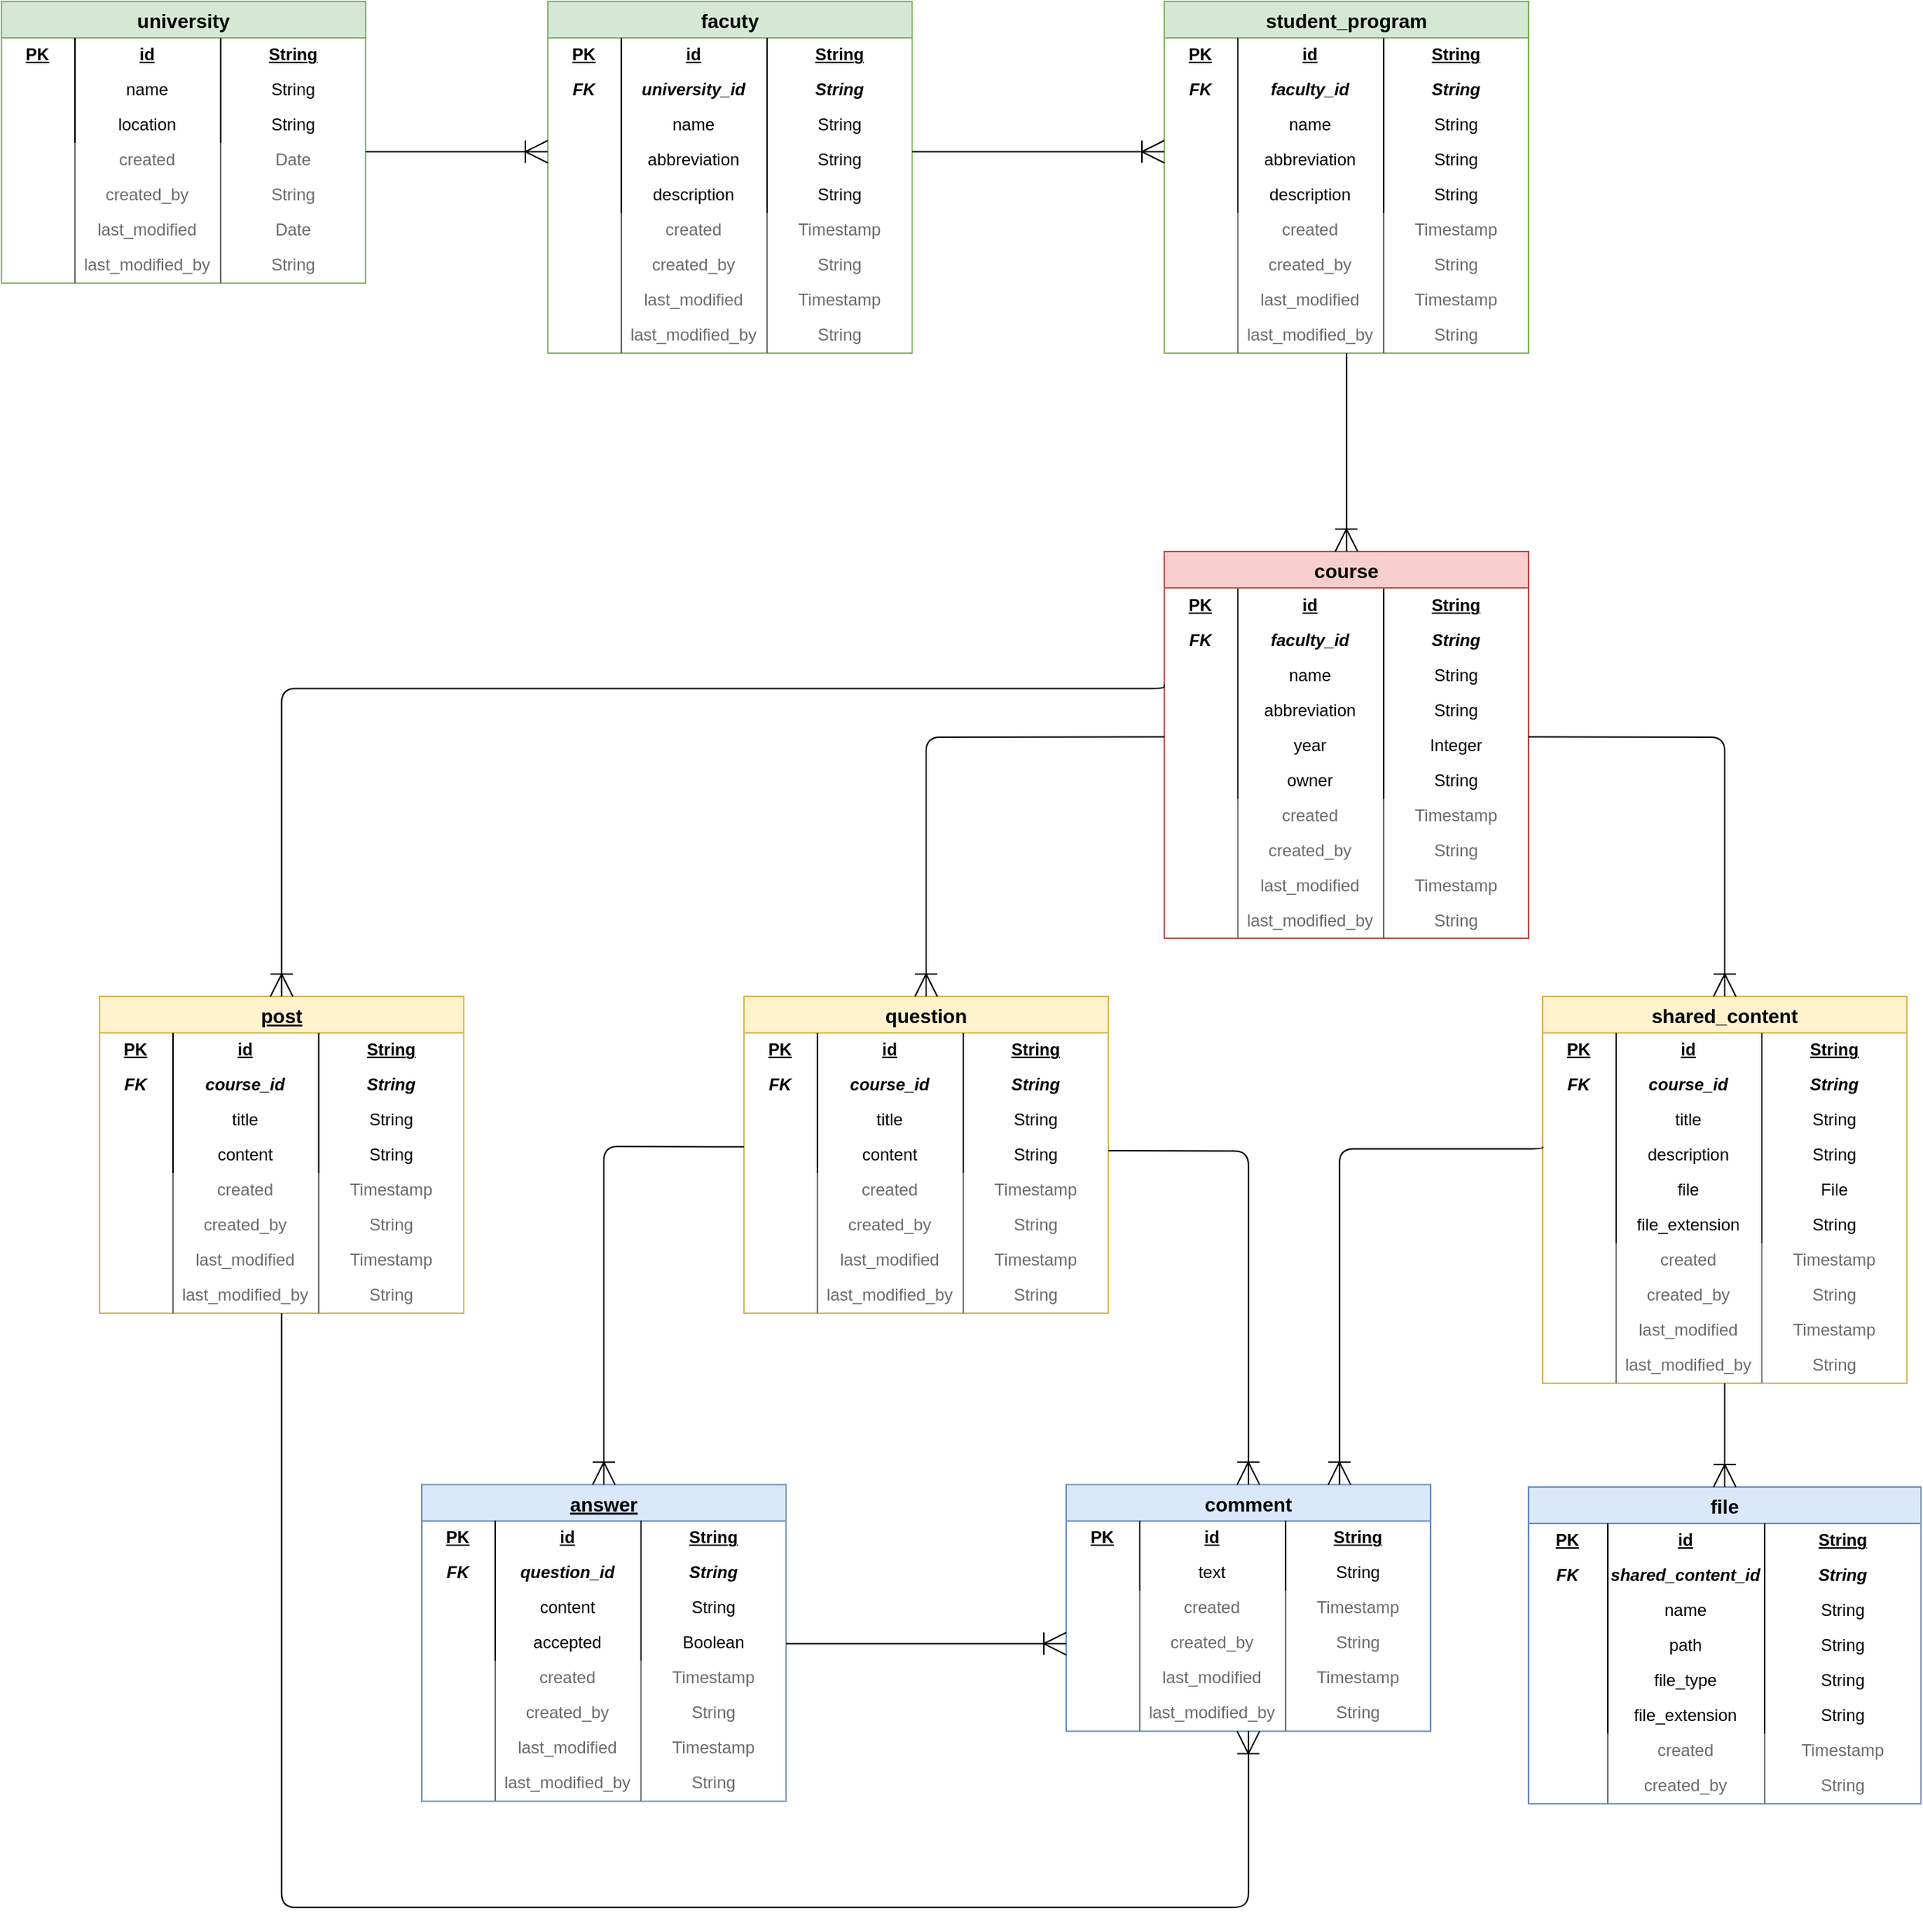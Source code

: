 <mxfile version="12.6.5" type="device"><diagram id="9NqygpQgP2hcuKEnArBm" name="Page-1"><mxGraphModel dx="2500" dy="967" grid="1" gridSize="10" guides="1" tooltips="1" connect="1" arrows="1" fold="1" page="1" pageScale="1" pageWidth="827" pageHeight="1169" math="0" shadow="0"><root><mxCell id="0"/><mxCell id="1" parent="0"/><mxCell id="S0evND0m9qGn4uNejX-K-3" value="comment" style="swimlane;fontStyle=1;childLayout=stackLayout;horizontal=1;startSize=26;fillColor=#dae8fc;horizontalStack=0;resizeParent=1;resizeParentMax=0;resizeLast=0;collapsible=1;marginBottom=0;swimlaneFillColor=#ffffff;align=center;fontSize=14;rounded=0;shadow=0;glass=0;strokeWidth=1;strokeColor=#6c8ebf;" vertex="1" parent="1"><mxGeometry x="110" y="1168.29" width="260" height="176" as="geometry"/></mxCell><mxCell id="S0evND0m9qGn4uNejX-K-4" value="&lt;table style=&quot;width: 100% ; height: 100% ; border-collapse: collapse&quot; width=&quot;100%&quot;&gt;&lt;tbody&gt;&lt;tr&gt;&lt;td width=&quot;20%&quot; align=&quot;center&quot;&gt;&lt;b&gt;PK&lt;br&gt;&lt;/b&gt;&lt;/td&gt;&lt;td style=&quot;border-left: 1px solid ; border-right: 1px solid&quot; width=&quot;40%&quot; align=&quot;center&quot;&gt;&lt;b&gt;id&lt;br&gt;&lt;/b&gt;&lt;/td&gt;&lt;td width=&quot;40%&quot; align=&quot;center&quot;&gt;&lt;b&gt;String&lt;br&gt;&lt;/b&gt;&lt;/td&gt;&lt;/tr&gt;&lt;/tbody&gt;&lt;/table&gt;" style="text;html=1;strokeColor=none;fillColor=none;overflow=fill;rounded=0;shadow=0;glass=0;align=left;fontStyle=4" vertex="1" parent="S0evND0m9qGn4uNejX-K-3"><mxGeometry y="26" width="260" height="25" as="geometry"/></mxCell><mxCell id="S0evND0m9qGn4uNejX-K-5" value="&lt;table style=&quot;width: 100% ; height: 100% ; border-collapse: collapse&quot; width=&quot;100%&quot;&gt;&lt;tbody&gt;&lt;tr&gt;&lt;td width=&quot;20%&quot; align=&quot;center&quot;&gt;&lt;br&gt;&lt;/td&gt;&lt;td style=&quot;border-left: 1px solid ; border-right: 1px solid&quot; width=&quot;40%&quot; align=&quot;center&quot;&gt;text&lt;br&gt;&lt;/td&gt;&lt;td width=&quot;40%&quot; align=&quot;center&quot;&gt;String&lt;br&gt;&lt;/td&gt;&lt;/tr&gt;&lt;/tbody&gt;&lt;/table&gt;" style="text;html=1;strokeColor=none;fillColor=none;overflow=fill;rounded=0;shadow=0;glass=0;align=left;" vertex="1" parent="S0evND0m9qGn4uNejX-K-3"><mxGeometry y="51" width="260" height="25" as="geometry"/></mxCell><mxCell id="S0evND0m9qGn4uNejX-K-6" value="&lt;table style=&quot;width: 100% ; height: 100% ; border-collapse: collapse&quot; width=&quot;100%&quot;&gt;&lt;tbody&gt;&lt;tr&gt;&lt;td width=&quot;20%&quot; align=&quot;center&quot;&gt;&lt;br&gt;&lt;/td&gt;&lt;td style=&quot;border-left: 1px solid ; border-right: 1px solid&quot; width=&quot;40%&quot; align=&quot;center&quot;&gt;created&lt;br&gt;&lt;/td&gt;&lt;td width=&quot;40%&quot; align=&quot;center&quot;&gt;Timestamp&lt;br&gt;&lt;/td&gt;&lt;/tr&gt;&lt;/tbody&gt;&lt;/table&gt;" style="text;html=1;overflow=fill;rounded=0;shadow=0;glass=0;align=left;fontColor=#6B6B6B;" vertex="1" parent="S0evND0m9qGn4uNejX-K-3"><mxGeometry y="76" width="260" height="25" as="geometry"/></mxCell><mxCell id="S0evND0m9qGn4uNejX-K-7" value="&lt;table style=&quot;width: 100% ; height: 100% ; border-collapse: collapse&quot; width=&quot;100%&quot;&gt;&lt;tbody&gt;&lt;tr&gt;&lt;td width=&quot;20%&quot; align=&quot;center&quot;&gt;&lt;br&gt;&lt;/td&gt;&lt;td style=&quot;border-left: 1px solid ; border-right: 1px solid&quot; width=&quot;40%&quot; align=&quot;center&quot;&gt;created_by&lt;br&gt;&lt;/td&gt;&lt;td width=&quot;40%&quot; align=&quot;center&quot;&gt;String&lt;br&gt;&lt;/td&gt;&lt;/tr&gt;&lt;/tbody&gt;&lt;/table&gt;" style="text;html=1;overflow=fill;rounded=0;shadow=0;glass=0;align=left;fontColor=#6B6B6B;" vertex="1" parent="S0evND0m9qGn4uNejX-K-3"><mxGeometry y="101" width="260" height="25" as="geometry"/></mxCell><mxCell id="S0evND0m9qGn4uNejX-K-8" value="&lt;table style=&quot;width: 100% ; height: 100% ; border-collapse: collapse&quot; width=&quot;100%&quot;&gt;&lt;tbody&gt;&lt;tr&gt;&lt;td width=&quot;20%&quot; align=&quot;center&quot;&gt;&lt;br&gt;&lt;/td&gt;&lt;td style=&quot;border-left: 1px solid ; border-right: 1px solid&quot; width=&quot;40%&quot; align=&quot;center&quot;&gt;last_modified&lt;br&gt;&lt;/td&gt;&lt;td width=&quot;40%&quot; align=&quot;center&quot;&gt;Timestamp&lt;br&gt;&lt;/td&gt;&lt;/tr&gt;&lt;/tbody&gt;&lt;/table&gt;" style="text;html=1;overflow=fill;rounded=0;shadow=0;glass=0;align=left;fontColor=#6B6B6B;" vertex="1" parent="S0evND0m9qGn4uNejX-K-3"><mxGeometry y="126" width="260" height="25" as="geometry"/></mxCell><mxCell id="S0evND0m9qGn4uNejX-K-9" value="&lt;table style=&quot;width: 100% ; height: 100% ; border-collapse: collapse&quot; width=&quot;100%&quot;&gt;&lt;tbody&gt;&lt;tr&gt;&lt;td width=&quot;20%&quot; align=&quot;center&quot;&gt;&lt;br&gt;&lt;/td&gt;&lt;td style=&quot;border-left: 1px solid ; border-right: 1px solid&quot; width=&quot;40%&quot; align=&quot;center&quot;&gt;last_modified_by&lt;/td&gt;&lt;td width=&quot;40%&quot; align=&quot;center&quot;&gt;String&lt;br&gt;&lt;/td&gt;&lt;/tr&gt;&lt;/tbody&gt;&lt;/table&gt;" style="text;html=1;overflow=fill;rounded=0;shadow=0;glass=0;align=left;fontColor=#6B6B6B;" vertex="1" parent="S0evND0m9qGn4uNejX-K-3"><mxGeometry y="151" width="260" height="25" as="geometry"/></mxCell><mxCell id="S0evND0m9qGn4uNejX-K-10" value="student_program" style="swimlane;fontStyle=1;childLayout=stackLayout;horizontal=1;startSize=26;fillColor=#d5e8d4;horizontalStack=0;resizeParent=1;resizeParentMax=0;resizeLast=0;collapsible=1;marginBottom=0;swimlaneFillColor=#ffffff;align=center;fontSize=14;rounded=0;shadow=0;glass=0;strokeWidth=1;strokeColor=#82b366;" vertex="1" parent="1"><mxGeometry x="180" y="110" width="260" height="251" as="geometry"/></mxCell><mxCell id="S0evND0m9qGn4uNejX-K-11" value="&lt;table style=&quot;width: 100% ; height: 100% ; border-collapse: collapse&quot; width=&quot;100%&quot;&gt;&lt;tbody&gt;&lt;tr&gt;&lt;td width=&quot;20%&quot; align=&quot;center&quot;&gt;&lt;b&gt;&lt;u&gt;PK&lt;/u&gt;&lt;br&gt;&lt;/b&gt;&lt;/td&gt;&lt;td style=&quot;border-left: 1px solid ; border-right: 1px solid&quot; width=&quot;40%&quot; align=&quot;center&quot;&gt;&lt;b&gt;&lt;u&gt;id&lt;/u&gt;&lt;br&gt;&lt;/b&gt;&lt;/td&gt;&lt;td width=&quot;40%&quot; align=&quot;center&quot;&gt;&lt;b&gt;&lt;u&gt;String&lt;/u&gt;&lt;br&gt;&lt;/b&gt;&lt;/td&gt;&lt;/tr&gt;&lt;/tbody&gt;&lt;/table&gt;" style="text;html=1;strokeColor=none;fillColor=none;overflow=fill;rounded=0;shadow=0;glass=0;align=left;" vertex="1" parent="S0evND0m9qGn4uNejX-K-10"><mxGeometry y="26" width="260" height="25" as="geometry"/></mxCell><mxCell id="S0evND0m9qGn4uNejX-K-14" value="&lt;table style=&quot;width: 100% ; height: 100% ; border-collapse: collapse&quot; width=&quot;100%&quot;&gt;&lt;tbody&gt;&lt;tr&gt;&lt;td width=&quot;20%&quot; align=&quot;center&quot;&gt;FK&lt;/td&gt;&lt;td style=&quot;border-left: 1px solid ; border-right: 1px solid&quot; width=&quot;40%&quot; align=&quot;center&quot;&gt;&lt;span&gt;faculty_id&lt;/span&gt;&lt;br&gt;&lt;/td&gt;&lt;td width=&quot;40%&quot; align=&quot;center&quot;&gt;&lt;span&gt;String&lt;/span&gt;&lt;br&gt;&lt;/td&gt;&lt;/tr&gt;&lt;/tbody&gt;&lt;/table&gt;" style="text;html=1;strokeColor=none;fillColor=none;overflow=fill;rounded=0;shadow=0;glass=0;align=left;fontStyle=3" vertex="1" parent="S0evND0m9qGn4uNejX-K-10"><mxGeometry y="51" width="260" height="25" as="geometry"/></mxCell><mxCell id="S0evND0m9qGn4uNejX-K-12" value="&lt;table style=&quot;width: 100% ; height: 100% ; border-collapse: collapse&quot; width=&quot;100%&quot;&gt;&lt;tbody&gt;&lt;tr&gt;&lt;td width=&quot;20%&quot; align=&quot;center&quot;&gt;&lt;br&gt;&lt;/td&gt;&lt;td style=&quot;border-left: 1px solid ; border-right: 1px solid&quot; width=&quot;40%&quot; align=&quot;center&quot;&gt;&lt;span&gt;name&lt;/span&gt;&lt;/td&gt;&lt;td width=&quot;40%&quot; align=&quot;center&quot;&gt;&lt;span&gt;String&lt;/span&gt;&lt;br&gt;&lt;/td&gt;&lt;/tr&gt;&lt;/tbody&gt;&lt;/table&gt;" style="text;html=1;strokeColor=none;fillColor=none;overflow=fill;rounded=0;shadow=0;glass=0;align=left;fontStyle=0" vertex="1" parent="S0evND0m9qGn4uNejX-K-10"><mxGeometry y="76" width="260" height="25" as="geometry"/></mxCell><mxCell id="S0evND0m9qGn4uNejX-K-13" value="&lt;table style=&quot;width: 100% ; height: 100% ; border-collapse: collapse&quot; width=&quot;100%&quot;&gt;&lt;tbody&gt;&lt;tr&gt;&lt;td width=&quot;20%&quot; align=&quot;center&quot;&gt;&lt;/td&gt;&lt;td style=&quot;border-left: 1px solid ; border-right: 1px solid&quot; width=&quot;40%&quot; align=&quot;center&quot;&gt;&lt;span&gt;abbreviation&lt;/span&gt;&lt;br&gt;&lt;/td&gt;&lt;td width=&quot;40%&quot; align=&quot;center&quot;&gt;&lt;span&gt;String&lt;/span&gt;&lt;br&gt;&lt;/td&gt;&lt;/tr&gt;&lt;/tbody&gt;&lt;/table&gt;" style="text;html=1;strokeColor=none;fillColor=none;overflow=fill;rounded=0;shadow=0;glass=0;align=left;fontStyle=0" vertex="1" parent="S0evND0m9qGn4uNejX-K-10"><mxGeometry y="101" width="260" height="25" as="geometry"/></mxCell><mxCell id="S0evND0m9qGn4uNejX-K-81" value="&lt;table style=&quot;width: 100% ; height: 100% ; border-collapse: collapse&quot; width=&quot;100%&quot;&gt;&lt;tbody&gt;&lt;tr&gt;&lt;td width=&quot;20%&quot; align=&quot;center&quot;&gt;&lt;/td&gt;&lt;td style=&quot;border-left: 1px solid ; border-right: 1px solid&quot; width=&quot;40%&quot; align=&quot;center&quot;&gt;description&lt;/td&gt;&lt;td width=&quot;40%&quot; align=&quot;center&quot;&gt;&lt;span&gt;String&lt;/span&gt;&lt;br&gt;&lt;/td&gt;&lt;/tr&gt;&lt;/tbody&gt;&lt;/table&gt;" style="text;html=1;strokeColor=none;fillColor=none;overflow=fill;rounded=0;shadow=0;glass=0;align=left;fontStyle=0" vertex="1" parent="S0evND0m9qGn4uNejX-K-10"><mxGeometry y="126" width="260" height="25" as="geometry"/></mxCell><mxCell id="S0evND0m9qGn4uNejX-K-16" value="&lt;table style=&quot;width: 100% ; height: 100% ; border-collapse: collapse&quot; width=&quot;100%&quot;&gt;&lt;tbody&gt;&lt;tr&gt;&lt;td width=&quot;20%&quot; align=&quot;center&quot;&gt;&lt;br&gt;&lt;/td&gt;&lt;td style=&quot;border-left: 1px solid ; border-right: 1px solid&quot; width=&quot;40%&quot; align=&quot;center&quot;&gt;created&lt;br&gt;&lt;/td&gt;&lt;td width=&quot;40%&quot; align=&quot;center&quot;&gt;Timestamp&lt;br&gt;&lt;/td&gt;&lt;/tr&gt;&lt;/tbody&gt;&lt;/table&gt;" style="text;html=1;overflow=fill;rounded=0;shadow=0;glass=0;align=left;fontColor=#6B6B6B;" vertex="1" parent="S0evND0m9qGn4uNejX-K-10"><mxGeometry y="151" width="260" height="25" as="geometry"/></mxCell><mxCell id="S0evND0m9qGn4uNejX-K-17" value="&lt;table style=&quot;width: 100% ; height: 100% ; border-collapse: collapse&quot; width=&quot;100%&quot;&gt;&lt;tbody&gt;&lt;tr&gt;&lt;td width=&quot;20%&quot; align=&quot;center&quot;&gt;&lt;br&gt;&lt;/td&gt;&lt;td style=&quot;border-left: 1px solid ; border-right: 1px solid&quot; width=&quot;40%&quot; align=&quot;center&quot;&gt;created_by&lt;br&gt;&lt;/td&gt;&lt;td width=&quot;40%&quot; align=&quot;center&quot;&gt;String&lt;br&gt;&lt;/td&gt;&lt;/tr&gt;&lt;/tbody&gt;&lt;/table&gt;" style="text;html=1;overflow=fill;rounded=0;shadow=0;glass=0;align=left;fontColor=#6B6B6B;" vertex="1" parent="S0evND0m9qGn4uNejX-K-10"><mxGeometry y="176" width="260" height="25" as="geometry"/></mxCell><mxCell id="S0evND0m9qGn4uNejX-K-18" value="&lt;table style=&quot;width: 100% ; height: 100% ; border-collapse: collapse&quot; width=&quot;100%&quot;&gt;&lt;tbody&gt;&lt;tr&gt;&lt;td width=&quot;20%&quot; align=&quot;center&quot;&gt;&lt;br&gt;&lt;/td&gt;&lt;td style=&quot;border-left: 1px solid ; border-right: 1px solid&quot; width=&quot;40%&quot; align=&quot;center&quot;&gt;last_modified&lt;br&gt;&lt;/td&gt;&lt;td width=&quot;40%&quot; align=&quot;center&quot;&gt;Timestamp&lt;br&gt;&lt;/td&gt;&lt;/tr&gt;&lt;/tbody&gt;&lt;/table&gt;" style="text;html=1;overflow=fill;rounded=0;shadow=0;glass=0;align=left;fontColor=#6B6B6B;" vertex="1" parent="S0evND0m9qGn4uNejX-K-10"><mxGeometry y="201" width="260" height="25" as="geometry"/></mxCell><mxCell id="S0evND0m9qGn4uNejX-K-19" value="&lt;table style=&quot;width: 100% ; height: 100% ; border-collapse: collapse&quot; width=&quot;100%&quot;&gt;&lt;tbody&gt;&lt;tr&gt;&lt;td width=&quot;20%&quot; align=&quot;center&quot;&gt;&lt;br&gt;&lt;/td&gt;&lt;td style=&quot;border-left: 1px solid ; border-right: 1px solid&quot; width=&quot;40%&quot; align=&quot;center&quot;&gt;last_modified_by&lt;/td&gt;&lt;td width=&quot;40%&quot; align=&quot;center&quot;&gt;String&lt;br&gt;&lt;/td&gt;&lt;/tr&gt;&lt;/tbody&gt;&lt;/table&gt;" style="text;html=1;overflow=fill;rounded=0;shadow=0;glass=0;align=left;fontColor=#6B6B6B;" vertex="1" parent="S0evND0m9qGn4uNejX-K-10"><mxGeometry y="226" width="260" height="25" as="geometry"/></mxCell><mxCell id="S0evND0m9qGn4uNejX-K-20" value="course" style="swimlane;fontStyle=1;childLayout=stackLayout;horizontal=1;startSize=26;fillColor=#f8cecc;horizontalStack=0;resizeParent=1;resizeParentMax=0;resizeLast=0;collapsible=1;marginBottom=0;swimlaneFillColor=#ffffff;align=center;fontSize=14;rounded=0;shadow=0;glass=0;strokeWidth=1;strokeColor=#b85450;" vertex="1" parent="1"><mxGeometry x="180" y="502.5" width="260" height="276" as="geometry"/></mxCell><mxCell id="S0evND0m9qGn4uNejX-K-21" value="&lt;table style=&quot;width: 100% ; height: 100% ; border-collapse: collapse&quot; width=&quot;100%&quot;&gt;&lt;tbody&gt;&lt;tr&gt;&lt;td width=&quot;20%&quot; align=&quot;center&quot;&gt;&lt;b&gt;PK&lt;br&gt;&lt;/b&gt;&lt;/td&gt;&lt;td style=&quot;border-left: 1px solid ; border-right: 1px solid&quot; width=&quot;40%&quot; align=&quot;center&quot;&gt;&lt;b&gt;id&lt;br&gt;&lt;/b&gt;&lt;/td&gt;&lt;td width=&quot;40%&quot; align=&quot;center&quot;&gt;&lt;b&gt;String&lt;br&gt;&lt;/b&gt;&lt;/td&gt;&lt;/tr&gt;&lt;/tbody&gt;&lt;/table&gt;" style="text;html=1;strokeColor=none;fillColor=none;overflow=fill;rounded=0;shadow=0;glass=0;align=left;fontStyle=4" vertex="1" parent="S0evND0m9qGn4uNejX-K-20"><mxGeometry y="26" width="260" height="25" as="geometry"/></mxCell><mxCell id="S0evND0m9qGn4uNejX-K-82" value="&lt;table style=&quot;width: 100% ; height: 100% ; border-collapse: collapse&quot; width=&quot;100%&quot;&gt;&lt;tbody&gt;&lt;tr&gt;&lt;td width=&quot;20%&quot; align=&quot;center&quot;&gt;FK&lt;/td&gt;&lt;td style=&quot;border-left: 1px solid ; border-right: 1px solid&quot; width=&quot;40%&quot; align=&quot;center&quot;&gt;&lt;span&gt;faculty_id&lt;/span&gt;&lt;br&gt;&lt;/td&gt;&lt;td width=&quot;40%&quot; align=&quot;center&quot;&gt;&lt;span&gt;String&lt;/span&gt;&lt;br&gt;&lt;/td&gt;&lt;/tr&gt;&lt;/tbody&gt;&lt;/table&gt;" style="text;html=1;strokeColor=none;fillColor=none;overflow=fill;rounded=0;shadow=0;glass=0;align=left;fontStyle=3" vertex="1" parent="S0evND0m9qGn4uNejX-K-20"><mxGeometry y="51" width="260" height="25" as="geometry"/></mxCell><mxCell id="S0evND0m9qGn4uNejX-K-22" value="&lt;table style=&quot;width: 100% ; height: 100% ; border-collapse: collapse&quot; width=&quot;100%&quot;&gt;&lt;tbody&gt;&lt;tr&gt;&lt;td width=&quot;20%&quot; align=&quot;center&quot;&gt;&lt;br&gt;&lt;/td&gt;&lt;td style=&quot;border-left: 1px solid ; border-right: 1px solid&quot; width=&quot;40%&quot; align=&quot;center&quot;&gt;name&lt;br&gt;&lt;/td&gt;&lt;td width=&quot;40%&quot; align=&quot;center&quot;&gt;String&lt;br&gt;&lt;/td&gt;&lt;/tr&gt;&lt;/tbody&gt;&lt;/table&gt;" style="text;html=1;strokeColor=none;fillColor=none;overflow=fill;rounded=0;shadow=0;glass=0;align=left;" vertex="1" parent="S0evND0m9qGn4uNejX-K-20"><mxGeometry y="76" width="260" height="25" as="geometry"/></mxCell><mxCell id="S0evND0m9qGn4uNejX-K-84" value="&lt;table style=&quot;width: 100% ; height: 100% ; border-collapse: collapse&quot; width=&quot;100%&quot;&gt;&lt;tbody&gt;&lt;tr&gt;&lt;td width=&quot;20%&quot; align=&quot;center&quot;&gt;&lt;/td&gt;&lt;td style=&quot;border-left: 1px solid ; border-right: 1px solid&quot; width=&quot;40%&quot; align=&quot;center&quot;&gt;&lt;span&gt;abbreviation&lt;/span&gt;&lt;br&gt;&lt;/td&gt;&lt;td width=&quot;40%&quot; align=&quot;center&quot;&gt;&lt;span&gt;String&lt;/span&gt;&lt;br&gt;&lt;/td&gt;&lt;/tr&gt;&lt;/tbody&gt;&lt;/table&gt;" style="text;html=1;strokeColor=none;fillColor=none;overflow=fill;rounded=0;shadow=0;glass=0;align=left;fontStyle=0" vertex="1" parent="S0evND0m9qGn4uNejX-K-20"><mxGeometry y="101" width="260" height="25" as="geometry"/></mxCell><mxCell id="S0evND0m9qGn4uNejX-K-23" value="&lt;table style=&quot;width: 100% ; height: 100% ; border-collapse: collapse&quot; width=&quot;100%&quot;&gt;&lt;tbody&gt;&lt;tr&gt;&lt;td width=&quot;20%&quot; align=&quot;center&quot;&gt;&lt;br&gt;&lt;/td&gt;&lt;td style=&quot;border-left: 1px solid ; border-right: 1px solid&quot; width=&quot;40%&quot; align=&quot;center&quot;&gt;year&lt;/td&gt;&lt;td width=&quot;40%&quot; align=&quot;center&quot;&gt;Integer&lt;br&gt;&lt;/td&gt;&lt;/tr&gt;&lt;/tbody&gt;&lt;/table&gt;" style="text;html=1;strokeColor=none;fillColor=none;overflow=fill;rounded=0;shadow=0;glass=0;align=left;" vertex="1" parent="S0evND0m9qGn4uNejX-K-20"><mxGeometry y="126" width="260" height="25" as="geometry"/></mxCell><mxCell id="S0evND0m9qGn4uNejX-K-85" value="&lt;table style=&quot;width: 100% ; height: 100% ; border-collapse: collapse&quot; width=&quot;100%&quot;&gt;&lt;tbody&gt;&lt;tr&gt;&lt;td width=&quot;20%&quot; align=&quot;center&quot;&gt;&lt;br&gt;&lt;/td&gt;&lt;td style=&quot;border-left: 1px solid ; border-right: 1px solid&quot; width=&quot;40%&quot; align=&quot;center&quot;&gt;&lt;span&gt;owner&lt;/span&gt;&lt;br&gt;&lt;/td&gt;&lt;td width=&quot;40%&quot; align=&quot;center&quot;&gt;&lt;span&gt;String&lt;/span&gt;&lt;br&gt;&lt;/td&gt;&lt;/tr&gt;&lt;/tbody&gt;&lt;/table&gt;" style="text;html=1;strokeColor=none;fillColor=none;overflow=fill;rounded=0;shadow=0;glass=0;align=left;fontStyle=0" vertex="1" parent="S0evND0m9qGn4uNejX-K-20"><mxGeometry y="151" width="260" height="25" as="geometry"/></mxCell><mxCell id="S0evND0m9qGn4uNejX-K-28" value="&lt;table style=&quot;width: 100% ; height: 100% ; border-collapse: collapse&quot; width=&quot;100%&quot;&gt;&lt;tbody&gt;&lt;tr&gt;&lt;td width=&quot;20%&quot; align=&quot;center&quot;&gt;&lt;br&gt;&lt;/td&gt;&lt;td style=&quot;border-left: 1px solid ; border-right: 1px solid&quot; width=&quot;40%&quot; align=&quot;center&quot;&gt;created&lt;br&gt;&lt;/td&gt;&lt;td width=&quot;40%&quot; align=&quot;center&quot;&gt;Timestamp&lt;br&gt;&lt;/td&gt;&lt;/tr&gt;&lt;/tbody&gt;&lt;/table&gt;" style="text;html=1;strokeColor=none;fillColor=none;overflow=fill;rounded=0;shadow=0;glass=0;align=left;fontColor=#6B6B6B;" vertex="1" parent="S0evND0m9qGn4uNejX-K-20"><mxGeometry y="176" width="260" height="25" as="geometry"/></mxCell><mxCell id="S0evND0m9qGn4uNejX-K-29" value="&lt;table style=&quot;width: 100% ; height: 100% ; border-collapse: collapse&quot; width=&quot;100%&quot;&gt;&lt;tbody&gt;&lt;tr&gt;&lt;td width=&quot;20%&quot; align=&quot;center&quot;&gt;&lt;br&gt;&lt;/td&gt;&lt;td style=&quot;border-left: 1px solid ; border-right: 1px solid&quot; width=&quot;40%&quot; align=&quot;center&quot;&gt;created_by&lt;br&gt;&lt;/td&gt;&lt;td width=&quot;40%&quot; align=&quot;center&quot;&gt;String&lt;br&gt;&lt;/td&gt;&lt;/tr&gt;&lt;/tbody&gt;&lt;/table&gt;" style="text;html=1;strokeColor=none;fillColor=none;overflow=fill;rounded=0;shadow=0;glass=0;align=left;fontColor=#6B6B6B;" vertex="1" parent="S0evND0m9qGn4uNejX-K-20"><mxGeometry y="201" width="260" height="25" as="geometry"/></mxCell><mxCell id="S0evND0m9qGn4uNejX-K-30" value="&lt;table style=&quot;width: 100% ; height: 100% ; border-collapse: collapse&quot; width=&quot;100%&quot;&gt;&lt;tbody&gt;&lt;tr&gt;&lt;td width=&quot;20%&quot; align=&quot;center&quot;&gt;&lt;br&gt;&lt;/td&gt;&lt;td style=&quot;border-left: 1px solid ; border-right: 1px solid&quot; width=&quot;40%&quot; align=&quot;center&quot;&gt;last_modified&lt;br&gt;&lt;/td&gt;&lt;td width=&quot;40%&quot; align=&quot;center&quot;&gt;Timestamp&lt;br&gt;&lt;/td&gt;&lt;/tr&gt;&lt;/tbody&gt;&lt;/table&gt;" style="text;html=1;strokeColor=none;fillColor=none;overflow=fill;rounded=0;shadow=0;glass=0;align=left;fontColor=#6B6B6B;" vertex="1" parent="S0evND0m9qGn4uNejX-K-20"><mxGeometry y="226" width="260" height="25" as="geometry"/></mxCell><mxCell id="S0evND0m9qGn4uNejX-K-31" value="&lt;table style=&quot;width: 100% ; height: 100% ; border-collapse: collapse&quot; width=&quot;100%&quot;&gt;&lt;tbody&gt;&lt;tr&gt;&lt;td width=&quot;20%&quot; align=&quot;center&quot;&gt;&lt;br&gt;&lt;/td&gt;&lt;td style=&quot;border-left: 1px solid ; border-right: 1px solid&quot; width=&quot;40%&quot; align=&quot;center&quot;&gt;last_modified_by&lt;/td&gt;&lt;td width=&quot;40%&quot; align=&quot;center&quot;&gt;String&lt;br&gt;&lt;/td&gt;&lt;/tr&gt;&lt;/tbody&gt;&lt;/table&gt;" style="text;html=1;strokeColor=none;fillColor=none;overflow=fill;rounded=0;shadow=0;glass=0;align=left;fontColor=#6B6B6B;" vertex="1" parent="S0evND0m9qGn4uNejX-K-20"><mxGeometry y="251" width="260" height="25" as="geometry"/></mxCell><mxCell id="S0evND0m9qGn4uNejX-K-32" value="file" style="swimlane;fontStyle=1;childLayout=stackLayout;horizontal=1;startSize=26;fillColor=#dae8fc;horizontalStack=0;resizeParent=1;resizeParentMax=0;resizeLast=0;collapsible=1;marginBottom=0;swimlaneFillColor=#ffffff;align=center;fontSize=14;rounded=0;shadow=0;glass=0;strokeWidth=1;strokeColor=#6c8ebf;" vertex="1" parent="1"><mxGeometry x="440" y="1170" width="280" height="226" as="geometry"/></mxCell><mxCell id="S0evND0m9qGn4uNejX-K-33" value="&lt;table style=&quot;width: 100% ; height: 100% ; border-collapse: collapse&quot; width=&quot;100%&quot;&gt;&lt;tbody&gt;&lt;tr&gt;&lt;td width=&quot;20%&quot; align=&quot;center&quot;&gt;&lt;b&gt;PK&lt;br&gt;&lt;/b&gt;&lt;/td&gt;&lt;td style=&quot;border-left: 1px solid ; border-right: 1px solid&quot; width=&quot;40%&quot; align=&quot;center&quot;&gt;&lt;b&gt;id&lt;br&gt;&lt;/b&gt;&lt;/td&gt;&lt;td width=&quot;40%&quot; align=&quot;center&quot;&gt;&lt;b&gt;String&lt;br&gt;&lt;/b&gt;&lt;/td&gt;&lt;/tr&gt;&lt;/tbody&gt;&lt;/table&gt;" style="text;html=1;strokeColor=none;fillColor=none;overflow=fill;rounded=0;shadow=0;glass=0;align=left;fontStyle=4" vertex="1" parent="S0evND0m9qGn4uNejX-K-32"><mxGeometry y="26" width="280" height="25" as="geometry"/></mxCell><mxCell id="S0evND0m9qGn4uNejX-K-86" value="&lt;table style=&quot;width: 100% ; height: 100% ; border-collapse: collapse&quot; width=&quot;100%&quot;&gt;&lt;tbody&gt;&lt;tr&gt;&lt;td width=&quot;20%&quot; align=&quot;center&quot;&gt;&lt;b&gt;FK&lt;br&gt;&lt;/b&gt;&lt;/td&gt;&lt;td style=&quot;border-left: 1px solid ; border-right: 1px solid&quot; width=&quot;40%&quot; align=&quot;center&quot;&gt;&lt;b&gt;shared_content_id&lt;br&gt;&lt;/b&gt;&lt;/td&gt;&lt;td width=&quot;40%&quot; align=&quot;center&quot;&gt;&lt;b&gt;String&lt;br&gt;&lt;/b&gt;&lt;/td&gt;&lt;/tr&gt;&lt;/tbody&gt;&lt;/table&gt;" style="text;html=1;strokeColor=none;fillColor=none;overflow=fill;rounded=0;shadow=0;glass=0;align=left;fontStyle=2" vertex="1" parent="S0evND0m9qGn4uNejX-K-32"><mxGeometry y="51" width="280" height="25" as="geometry"/></mxCell><mxCell id="S0evND0m9qGn4uNejX-K-34" value="&lt;table style=&quot;width: 100% ; height: 100% ; border-collapse: collapse&quot; width=&quot;100%&quot;&gt;&lt;tbody&gt;&lt;tr&gt;&lt;td width=&quot;20%&quot; align=&quot;center&quot;&gt;&lt;br&gt;&lt;/td&gt;&lt;td style=&quot;border-left: 1px solid ; border-right: 1px solid&quot; width=&quot;40%&quot; align=&quot;center&quot;&gt;name&lt;/td&gt;&lt;td width=&quot;40%&quot; align=&quot;center&quot;&gt;String&lt;br&gt;&lt;/td&gt;&lt;/tr&gt;&lt;/tbody&gt;&lt;/table&gt;" style="text;html=1;strokeColor=none;fillColor=none;overflow=fill;rounded=0;shadow=0;glass=0;align=left;" vertex="1" parent="S0evND0m9qGn4uNejX-K-32"><mxGeometry y="76" width="280" height="25" as="geometry"/></mxCell><mxCell id="S0evND0m9qGn4uNejX-K-108" value="&lt;table style=&quot;width: 100% ; height: 100% ; border-collapse: collapse&quot; width=&quot;100%&quot;&gt;&lt;tbody&gt;&lt;tr&gt;&lt;td width=&quot;20%&quot; align=&quot;center&quot;&gt;&lt;br&gt;&lt;/td&gt;&lt;td style=&quot;border-left: 1px solid ; border-right: 1px solid&quot; width=&quot;40%&quot; align=&quot;center&quot;&gt;path&lt;/td&gt;&lt;td width=&quot;40%&quot; align=&quot;center&quot;&gt;String&lt;br&gt;&lt;/td&gt;&lt;/tr&gt;&lt;/tbody&gt;&lt;/table&gt;" style="text;html=1;strokeColor=none;fillColor=none;overflow=fill;rounded=0;shadow=0;glass=0;align=left;" vertex="1" parent="S0evND0m9qGn4uNejX-K-32"><mxGeometry y="101" width="280" height="25" as="geometry"/></mxCell><mxCell id="S0evND0m9qGn4uNejX-K-109" value="&lt;table style=&quot;width: 100% ; height: 100% ; border-collapse: collapse&quot; width=&quot;100%&quot;&gt;&lt;tbody&gt;&lt;tr&gt;&lt;td width=&quot;20%&quot; align=&quot;center&quot;&gt;&lt;br&gt;&lt;/td&gt;&lt;td style=&quot;border-left: 1px solid ; border-right: 1px solid&quot; width=&quot;40%&quot; align=&quot;center&quot;&gt;file_type&lt;/td&gt;&lt;td width=&quot;40%&quot; align=&quot;center&quot;&gt;String&lt;br&gt;&lt;/td&gt;&lt;/tr&gt;&lt;/tbody&gt;&lt;/table&gt;" style="text;html=1;strokeColor=none;fillColor=none;overflow=fill;rounded=0;shadow=0;glass=0;align=left;" vertex="1" parent="S0evND0m9qGn4uNejX-K-32"><mxGeometry y="126" width="280" height="25" as="geometry"/></mxCell><mxCell id="S0evND0m9qGn4uNejX-K-35" value="&lt;table style=&quot;width: 100% ; height: 100% ; border-collapse: collapse&quot; width=&quot;100%&quot;&gt;&lt;tbody&gt;&lt;tr&gt;&lt;td width=&quot;20%&quot; align=&quot;center&quot;&gt;&lt;br&gt;&lt;/td&gt;&lt;td style=&quot;border-left: 1px solid ; border-right: 1px solid&quot; width=&quot;40%&quot; align=&quot;center&quot;&gt;file_extension&lt;/td&gt;&lt;td width=&quot;40%&quot; align=&quot;center&quot;&gt;String&lt;br&gt;&lt;/td&gt;&lt;/tr&gt;&lt;/tbody&gt;&lt;/table&gt;" style="text;html=1;strokeColor=none;fillColor=none;overflow=fill;rounded=0;shadow=0;glass=0;align=left;" vertex="1" parent="S0evND0m9qGn4uNejX-K-32"><mxGeometry y="151" width="280" height="25" as="geometry"/></mxCell><mxCell id="S0evND0m9qGn4uNejX-K-111" value="&lt;table style=&quot;width: 100% ; height: 100% ; border-collapse: collapse&quot; width=&quot;100%&quot;&gt;&lt;tbody&gt;&lt;tr&gt;&lt;td width=&quot;20%&quot; align=&quot;center&quot;&gt;&lt;br&gt;&lt;/td&gt;&lt;td style=&quot;border-left: 1px solid ; border-right: 1px solid&quot; width=&quot;40%&quot; align=&quot;center&quot;&gt;created&lt;br&gt;&lt;/td&gt;&lt;td width=&quot;40%&quot; align=&quot;center&quot;&gt;Timestamp&lt;br&gt;&lt;/td&gt;&lt;/tr&gt;&lt;/tbody&gt;&lt;/table&gt;" style="text;html=1;overflow=fill;rounded=0;shadow=0;glass=0;align=left;fontColor=#6B6B6B;" vertex="1" parent="S0evND0m9qGn4uNejX-K-32"><mxGeometry y="176" width="280" height="25" as="geometry"/></mxCell><mxCell id="S0evND0m9qGn4uNejX-K-110" value="&lt;table style=&quot;width: 100% ; height: 100% ; border-collapse: collapse&quot; width=&quot;100%&quot;&gt;&lt;tbody&gt;&lt;tr&gt;&lt;td width=&quot;20%&quot; align=&quot;center&quot;&gt;&lt;br&gt;&lt;/td&gt;&lt;td style=&quot;border-left: 1px solid ; border-right: 1px solid&quot; width=&quot;40%&quot; align=&quot;center&quot;&gt;created_by&lt;br&gt;&lt;/td&gt;&lt;td width=&quot;40%&quot; align=&quot;center&quot;&gt;String&lt;br&gt;&lt;/td&gt;&lt;/tr&gt;&lt;/tbody&gt;&lt;/table&gt;" style="text;html=1;overflow=fill;rounded=0;shadow=0;glass=0;align=left;fontColor=#6B6B6B;" vertex="1" parent="S0evND0m9qGn4uNejX-K-32"><mxGeometry y="201" width="280" height="25" as="geometry"/></mxCell><mxCell id="S0evND0m9qGn4uNejX-K-36" value="shared_content" style="swimlane;fontStyle=1;childLayout=stackLayout;horizontal=1;startSize=26;fillColor=#fff2cc;horizontalStack=0;resizeParent=1;resizeParentMax=0;resizeLast=0;collapsible=1;marginBottom=0;swimlaneFillColor=#ffffff;align=center;fontSize=14;rounded=0;shadow=0;glass=0;strokeWidth=1;strokeColor=#d6b656;" vertex="1" parent="1"><mxGeometry x="450" y="820" width="260" height="276" as="geometry"/></mxCell><mxCell id="S0evND0m9qGn4uNejX-K-37" value="&lt;table style=&quot;width: 100% ; height: 100% ; border-collapse: collapse&quot; width=&quot;100%&quot;&gt;&lt;tbody&gt;&lt;tr&gt;&lt;td width=&quot;20%&quot; align=&quot;center&quot;&gt;&lt;b&gt;PK&lt;br&gt;&lt;/b&gt;&lt;/td&gt;&lt;td style=&quot;border-left: 1px solid ; border-right: 1px solid&quot; width=&quot;40%&quot; align=&quot;center&quot;&gt;&lt;b&gt;id&lt;br&gt;&lt;/b&gt;&lt;/td&gt;&lt;td width=&quot;40%&quot; align=&quot;center&quot;&gt;&lt;b&gt;String&lt;br&gt;&lt;/b&gt;&lt;/td&gt;&lt;/tr&gt;&lt;/tbody&gt;&lt;/table&gt;" style="text;html=1;strokeColor=none;fillColor=none;overflow=fill;rounded=0;shadow=0;glass=0;align=left;fontStyle=4" vertex="1" parent="S0evND0m9qGn4uNejX-K-36"><mxGeometry y="26" width="260" height="25" as="geometry"/></mxCell><mxCell id="S0evND0m9qGn4uNejX-K-179" value="&lt;table style=&quot;width: 100% ; height: 100% ; border-collapse: collapse&quot; width=&quot;100%&quot;&gt;&lt;tbody&gt;&lt;tr&gt;&lt;td width=&quot;20%&quot; align=&quot;center&quot;&gt;&lt;b&gt;FK&lt;/b&gt;&lt;/td&gt;&lt;td style=&quot;border-left: 1px solid ; border-right: 1px solid&quot; width=&quot;40%&quot; align=&quot;center&quot;&gt;&lt;b&gt;course_id&lt;/b&gt;&lt;/td&gt;&lt;td width=&quot;40%&quot; align=&quot;center&quot;&gt;&lt;b&gt;String&lt;br&gt;&lt;/b&gt;&lt;/td&gt;&lt;/tr&gt;&lt;/tbody&gt;&lt;/table&gt;" style="text;html=1;strokeColor=none;fillColor=none;overflow=fill;rounded=0;shadow=0;glass=0;align=left;fontStyle=2" vertex="1" parent="S0evND0m9qGn4uNejX-K-36"><mxGeometry y="51" width="260" height="25" as="geometry"/></mxCell><mxCell id="S0evND0m9qGn4uNejX-K-40" value="&lt;table style=&quot;width: 100% ; height: 100% ; border-collapse: collapse&quot; width=&quot;100%&quot;&gt;&lt;tbody&gt;&lt;tr&gt;&lt;td width=&quot;20%&quot; align=&quot;center&quot;&gt;&lt;br&gt;&lt;/td&gt;&lt;td style=&quot;border-left: 1px solid ; border-right: 1px solid&quot; width=&quot;40%&quot; align=&quot;center&quot;&gt;title&lt;/td&gt;&lt;td width=&quot;40%&quot; align=&quot;center&quot;&gt;String&lt;br&gt;&lt;/td&gt;&lt;/tr&gt;&lt;/tbody&gt;&lt;/table&gt;" style="text;html=1;strokeColor=none;fillColor=none;overflow=fill;rounded=0;shadow=0;glass=0;align=left;" vertex="1" parent="S0evND0m9qGn4uNejX-K-36"><mxGeometry y="76" width="260" height="25" as="geometry"/></mxCell><mxCell id="S0evND0m9qGn4uNejX-K-150" value="&lt;table style=&quot;width: 100% ; height: 100% ; border-collapse: collapse&quot; width=&quot;100%&quot;&gt;&lt;tbody&gt;&lt;tr&gt;&lt;td width=&quot;20%&quot; align=&quot;center&quot;&gt;&lt;br&gt;&lt;/td&gt;&lt;td style=&quot;border-left: 1px solid ; border-right: 1px solid&quot; width=&quot;40%&quot; align=&quot;center&quot;&gt;description&lt;/td&gt;&lt;td width=&quot;40%&quot; align=&quot;center&quot;&gt;String&lt;br&gt;&lt;/td&gt;&lt;/tr&gt;&lt;/tbody&gt;&lt;/table&gt;" style="text;html=1;strokeColor=none;fillColor=none;overflow=fill;rounded=0;shadow=0;glass=0;align=left;" vertex="1" parent="S0evND0m9qGn4uNejX-K-36"><mxGeometry y="101" width="260" height="25" as="geometry"/></mxCell><mxCell id="S0evND0m9qGn4uNejX-K-41" value="&lt;table style=&quot;width: 100% ; height: 100% ; border-collapse: collapse&quot; width=&quot;100%&quot;&gt;&lt;tbody&gt;&lt;tr&gt;&lt;td width=&quot;20%&quot; align=&quot;center&quot;&gt;&lt;br&gt;&lt;/td&gt;&lt;td style=&quot;border-left: 1px solid ; border-right: 1px solid&quot; width=&quot;40%&quot; align=&quot;center&quot;&gt;file&lt;br&gt;&lt;/td&gt;&lt;td width=&quot;40%&quot; align=&quot;center&quot;&gt;File&lt;br&gt;&lt;/td&gt;&lt;/tr&gt;&lt;/tbody&gt;&lt;/table&gt;" style="text;html=1;strokeColor=none;fillColor=none;overflow=fill;rounded=0;shadow=0;glass=0;align=left;" vertex="1" parent="S0evND0m9qGn4uNejX-K-36"><mxGeometry y="126" width="260" height="25" as="geometry"/></mxCell><mxCell id="S0evND0m9qGn4uNejX-K-88" value="&lt;table style=&quot;width: 100% ; height: 100% ; border-collapse: collapse&quot; width=&quot;100%&quot;&gt;&lt;tbody&gt;&lt;tr&gt;&lt;td width=&quot;20%&quot; align=&quot;center&quot;&gt;&lt;br&gt;&lt;/td&gt;&lt;td style=&quot;border-left: 1px solid ; border-right: 1px solid&quot; width=&quot;40%&quot; align=&quot;center&quot;&gt;file_extension&lt;/td&gt;&lt;td width=&quot;40%&quot; align=&quot;center&quot;&gt;String&lt;br&gt;&lt;/td&gt;&lt;/tr&gt;&lt;/tbody&gt;&lt;/table&gt;" style="text;html=1;strokeColor=none;fillColor=none;overflow=fill;rounded=0;shadow=0;glass=0;align=left;" vertex="1" parent="S0evND0m9qGn4uNejX-K-36"><mxGeometry y="151" width="260" height="25" as="geometry"/></mxCell><mxCell id="S0evND0m9qGn4uNejX-K-42" value="&lt;table style=&quot;width: 100% ; height: 100% ; border-collapse: collapse&quot; width=&quot;100%&quot;&gt;&lt;tbody&gt;&lt;tr&gt;&lt;td width=&quot;20%&quot; align=&quot;center&quot;&gt;&lt;br&gt;&lt;/td&gt;&lt;td style=&quot;border-left: 1px solid ; border-right: 1px solid&quot; width=&quot;40%&quot; align=&quot;center&quot;&gt;created&lt;br&gt;&lt;/td&gt;&lt;td width=&quot;40%&quot; align=&quot;center&quot;&gt;Timestamp&lt;br&gt;&lt;/td&gt;&lt;/tr&gt;&lt;/tbody&gt;&lt;/table&gt;" style="text;html=1;strokeColor=none;fillColor=none;overflow=fill;rounded=0;shadow=0;glass=0;align=left;fontColor=#6B6B6B;" vertex="1" parent="S0evND0m9qGn4uNejX-K-36"><mxGeometry y="176" width="260" height="25" as="geometry"/></mxCell><mxCell id="S0evND0m9qGn4uNejX-K-43" value="&lt;table style=&quot;width: 100% ; height: 100% ; border-collapse: collapse&quot; width=&quot;100%&quot;&gt;&lt;tbody&gt;&lt;tr&gt;&lt;td width=&quot;20%&quot; align=&quot;center&quot;&gt;&lt;br&gt;&lt;/td&gt;&lt;td style=&quot;border-left: 1px solid ; border-right: 1px solid&quot; width=&quot;40%&quot; align=&quot;center&quot;&gt;created_by&lt;br&gt;&lt;/td&gt;&lt;td width=&quot;40%&quot; align=&quot;center&quot;&gt;String&lt;br&gt;&lt;/td&gt;&lt;/tr&gt;&lt;/tbody&gt;&lt;/table&gt;" style="text;html=1;strokeColor=none;fillColor=none;overflow=fill;rounded=0;shadow=0;glass=0;align=left;fontColor=#6B6B6B;" vertex="1" parent="S0evND0m9qGn4uNejX-K-36"><mxGeometry y="201" width="260" height="25" as="geometry"/></mxCell><mxCell id="S0evND0m9qGn4uNejX-K-44" value="&lt;table style=&quot;width: 100% ; height: 100% ; border-collapse: collapse&quot; width=&quot;100%&quot;&gt;&lt;tbody&gt;&lt;tr&gt;&lt;td width=&quot;20%&quot; align=&quot;center&quot;&gt;&lt;br&gt;&lt;/td&gt;&lt;td style=&quot;border-left: 1px solid ; border-right: 1px solid&quot; width=&quot;40%&quot; align=&quot;center&quot;&gt;last_modified&lt;br&gt;&lt;/td&gt;&lt;td width=&quot;40%&quot; align=&quot;center&quot;&gt;Timestamp&lt;br&gt;&lt;/td&gt;&lt;/tr&gt;&lt;/tbody&gt;&lt;/table&gt;" style="text;html=1;strokeColor=none;fillColor=none;overflow=fill;rounded=0;shadow=0;glass=0;align=left;fontColor=#6B6B6B;" vertex="1" parent="S0evND0m9qGn4uNejX-K-36"><mxGeometry y="226" width="260" height="25" as="geometry"/></mxCell><mxCell id="S0evND0m9qGn4uNejX-K-45" value="&lt;table style=&quot;width: 100% ; height: 100% ; border-collapse: collapse&quot; width=&quot;100%&quot;&gt;&lt;tbody&gt;&lt;tr&gt;&lt;td width=&quot;20%&quot; align=&quot;center&quot;&gt;&lt;br&gt;&lt;/td&gt;&lt;td style=&quot;border-left: 1px solid ; border-right: 1px solid&quot; width=&quot;40%&quot; align=&quot;center&quot;&gt;last_modified_by&lt;/td&gt;&lt;td width=&quot;40%&quot; align=&quot;center&quot;&gt;String&lt;br&gt;&lt;/td&gt;&lt;/tr&gt;&lt;/tbody&gt;&lt;/table&gt;" style="text;html=1;strokeColor=none;fillColor=none;overflow=fill;rounded=0;shadow=0;glass=0;align=left;fontColor=#6B6B6B;" vertex="1" parent="S0evND0m9qGn4uNejX-K-36"><mxGeometry y="251" width="260" height="25" as="geometry"/></mxCell><mxCell id="S0evND0m9qGn4uNejX-K-62" value="facuty" style="swimlane;fontStyle=1;childLayout=stackLayout;horizontal=1;startSize=26;fillColor=#d5e8d4;horizontalStack=0;resizeParent=1;resizeParentMax=0;resizeLast=0;collapsible=1;marginBottom=0;swimlaneFillColor=#ffffff;align=center;fontSize=14;rounded=0;shadow=0;glass=0;strokeWidth=1;strokeColor=#82b366;" vertex="1" parent="1"><mxGeometry x="-260" y="110" width="260" height="251" as="geometry"/></mxCell><mxCell id="S0evND0m9qGn4uNejX-K-63" value="&lt;table style=&quot;width: 100% ; height: 100% ; border-collapse: collapse&quot; width=&quot;100%&quot;&gt;&lt;tbody&gt;&lt;tr&gt;&lt;td width=&quot;20%&quot; align=&quot;center&quot;&gt;&lt;b&gt;&lt;u&gt;PK&lt;/u&gt;&lt;br&gt;&lt;/b&gt;&lt;/td&gt;&lt;td style=&quot;border-left: 1px solid ; border-right: 1px solid&quot; width=&quot;40%&quot; align=&quot;center&quot;&gt;&lt;b&gt;&lt;u&gt;id&lt;/u&gt;&lt;br&gt;&lt;/b&gt;&lt;/td&gt;&lt;td width=&quot;40%&quot; align=&quot;center&quot;&gt;&lt;b&gt;&lt;u&gt;String&lt;/u&gt;&lt;br&gt;&lt;/b&gt;&lt;/td&gt;&lt;/tr&gt;&lt;/tbody&gt;&lt;/table&gt;" style="text;html=1;strokeColor=none;fillColor=none;overflow=fill;rounded=0;shadow=0;glass=0;align=left;" vertex="1" parent="S0evND0m9qGn4uNejX-K-62"><mxGeometry y="26" width="260" height="25" as="geometry"/></mxCell><mxCell id="S0evND0m9qGn4uNejX-K-80" value="&lt;table style=&quot;width: 100% ; height: 100% ; border-collapse: collapse&quot; width=&quot;100%&quot;&gt;&lt;tbody&gt;&lt;tr&gt;&lt;td width=&quot;20%&quot; align=&quot;center&quot;&gt;&lt;b&gt;&lt;span&gt;FK&lt;/span&gt;&lt;br&gt;&lt;/b&gt;&lt;/td&gt;&lt;td style=&quot;border-left: 1px solid ; border-right: 1px solid&quot; width=&quot;40%&quot; align=&quot;center&quot;&gt;&lt;b&gt;&lt;span&gt;university_id&lt;/span&gt;&lt;/b&gt;&lt;/td&gt;&lt;td width=&quot;40%&quot; align=&quot;center&quot;&gt;&lt;b&gt;&lt;span&gt;String&lt;/span&gt;&lt;br&gt;&lt;/b&gt;&lt;/td&gt;&lt;/tr&gt;&lt;/tbody&gt;&lt;/table&gt;" style="text;html=1;strokeColor=none;fillColor=none;overflow=fill;rounded=0;shadow=0;glass=0;align=left;fontStyle=2" vertex="1" parent="S0evND0m9qGn4uNejX-K-62"><mxGeometry y="51" width="260" height="25" as="geometry"/></mxCell><mxCell id="S0evND0m9qGn4uNejX-K-64" value="&lt;table style=&quot;width: 100% ; height: 100% ; border-collapse: collapse&quot; width=&quot;100%&quot;&gt;&lt;tbody&gt;&lt;tr&gt;&lt;td width=&quot;20%&quot; align=&quot;center&quot;&gt;&lt;br&gt;&lt;/td&gt;&lt;td style=&quot;border-left: 1px solid ; border-right: 1px solid&quot; width=&quot;40%&quot; align=&quot;center&quot;&gt;&lt;span&gt;name&lt;/span&gt;&lt;/td&gt;&lt;td width=&quot;40%&quot; align=&quot;center&quot;&gt;&lt;span&gt;String&lt;/span&gt;&lt;br&gt;&lt;/td&gt;&lt;/tr&gt;&lt;/tbody&gt;&lt;/table&gt;" style="text;html=1;strokeColor=none;fillColor=none;overflow=fill;rounded=0;shadow=0;glass=0;align=left;fontStyle=0" vertex="1" parent="S0evND0m9qGn4uNejX-K-62"><mxGeometry y="76" width="260" height="25" as="geometry"/></mxCell><mxCell id="S0evND0m9qGn4uNejX-K-65" value="&lt;table style=&quot;width: 100% ; height: 100% ; border-collapse: collapse&quot; width=&quot;100%&quot;&gt;&lt;tbody&gt;&lt;tr&gt;&lt;td width=&quot;20%&quot; align=&quot;center&quot;&gt;&lt;/td&gt;&lt;td style=&quot;border-left: 1px solid ; border-right: 1px solid&quot; width=&quot;40%&quot; align=&quot;center&quot;&gt;&lt;span&gt;abbreviation&lt;/span&gt;&lt;br&gt;&lt;/td&gt;&lt;td width=&quot;40%&quot; align=&quot;center&quot;&gt;&lt;span&gt;String&lt;/span&gt;&lt;br&gt;&lt;/td&gt;&lt;/tr&gt;&lt;/tbody&gt;&lt;/table&gt;" style="text;html=1;strokeColor=none;fillColor=none;overflow=fill;rounded=0;shadow=0;glass=0;align=left;fontStyle=0" vertex="1" parent="S0evND0m9qGn4uNejX-K-62"><mxGeometry y="101" width="260" height="25" as="geometry"/></mxCell><mxCell id="S0evND0m9qGn4uNejX-K-66" value="&lt;table style=&quot;width: 100% ; height: 100% ; border-collapse: collapse&quot; width=&quot;100%&quot;&gt;&lt;tbody&gt;&lt;tr&gt;&lt;td width=&quot;20%&quot; align=&quot;center&quot;&gt;&lt;/td&gt;&lt;td style=&quot;border-left: 1px solid ; border-right: 1px solid&quot; width=&quot;40%&quot; align=&quot;center&quot;&gt;description&lt;/td&gt;&lt;td width=&quot;40%&quot; align=&quot;center&quot;&gt;&lt;span&gt;String&lt;/span&gt;&lt;br&gt;&lt;/td&gt;&lt;/tr&gt;&lt;/tbody&gt;&lt;/table&gt;" style="text;html=1;strokeColor=none;fillColor=none;overflow=fill;rounded=0;shadow=0;glass=0;align=left;fontStyle=0" vertex="1" parent="S0evND0m9qGn4uNejX-K-62"><mxGeometry y="126" width="260" height="25" as="geometry"/></mxCell><mxCell id="S0evND0m9qGn4uNejX-K-67" value="&lt;table style=&quot;width: 100% ; height: 100% ; border-collapse: collapse&quot; width=&quot;100%&quot;&gt;&lt;tbody&gt;&lt;tr&gt;&lt;td width=&quot;20%&quot; align=&quot;center&quot;&gt;&lt;br&gt;&lt;/td&gt;&lt;td style=&quot;border-left: 1px solid ; border-right: 1px solid&quot; width=&quot;40%&quot; align=&quot;center&quot;&gt;created&lt;br&gt;&lt;/td&gt;&lt;td width=&quot;40%&quot; align=&quot;center&quot;&gt;Timestamp&lt;br&gt;&lt;/td&gt;&lt;/tr&gt;&lt;/tbody&gt;&lt;/table&gt;" style="text;html=1;overflow=fill;rounded=0;shadow=0;glass=0;align=left;fontColor=#6B6B6B;" vertex="1" parent="S0evND0m9qGn4uNejX-K-62"><mxGeometry y="151" width="260" height="25" as="geometry"/></mxCell><mxCell id="S0evND0m9qGn4uNejX-K-68" value="&lt;table style=&quot;width: 100% ; height: 100% ; border-collapse: collapse&quot; width=&quot;100%&quot;&gt;&lt;tbody&gt;&lt;tr&gt;&lt;td width=&quot;20%&quot; align=&quot;center&quot;&gt;&lt;br&gt;&lt;/td&gt;&lt;td style=&quot;border-left: 1px solid ; border-right: 1px solid&quot; width=&quot;40%&quot; align=&quot;center&quot;&gt;created_by&lt;br&gt;&lt;/td&gt;&lt;td width=&quot;40%&quot; align=&quot;center&quot;&gt;String&lt;br&gt;&lt;/td&gt;&lt;/tr&gt;&lt;/tbody&gt;&lt;/table&gt;" style="text;html=1;overflow=fill;rounded=0;shadow=0;glass=0;align=left;fontColor=#6B6B6B;" vertex="1" parent="S0evND0m9qGn4uNejX-K-62"><mxGeometry y="176" width="260" height="25" as="geometry"/></mxCell><mxCell id="S0evND0m9qGn4uNejX-K-69" value="&lt;table style=&quot;width: 100% ; height: 100% ; border-collapse: collapse&quot; width=&quot;100%&quot;&gt;&lt;tbody&gt;&lt;tr&gt;&lt;td width=&quot;20%&quot; align=&quot;center&quot;&gt;&lt;br&gt;&lt;/td&gt;&lt;td style=&quot;border-left: 1px solid ; border-right: 1px solid&quot; width=&quot;40%&quot; align=&quot;center&quot;&gt;last_modified&lt;br&gt;&lt;/td&gt;&lt;td width=&quot;40%&quot; align=&quot;center&quot;&gt;Timestamp&lt;br&gt;&lt;/td&gt;&lt;/tr&gt;&lt;/tbody&gt;&lt;/table&gt;" style="text;html=1;overflow=fill;rounded=0;shadow=0;glass=0;align=left;fontColor=#6B6B6B;" vertex="1" parent="S0evND0m9qGn4uNejX-K-62"><mxGeometry y="201" width="260" height="25" as="geometry"/></mxCell><mxCell id="S0evND0m9qGn4uNejX-K-70" value="&lt;table style=&quot;width: 100% ; height: 100% ; border-collapse: collapse&quot; width=&quot;100%&quot;&gt;&lt;tbody&gt;&lt;tr&gt;&lt;td width=&quot;20%&quot; align=&quot;center&quot;&gt;&lt;br&gt;&lt;/td&gt;&lt;td style=&quot;border-left: 1px solid ; border-right: 1px solid&quot; width=&quot;40%&quot; align=&quot;center&quot;&gt;last_modified_by&lt;/td&gt;&lt;td width=&quot;40%&quot; align=&quot;center&quot;&gt;String&lt;br&gt;&lt;/td&gt;&lt;/tr&gt;&lt;/tbody&gt;&lt;/table&gt;" style="text;html=1;overflow=fill;rounded=0;shadow=0;glass=0;align=left;fontColor=#6B6B6B;" vertex="1" parent="S0evND0m9qGn4uNejX-K-62"><mxGeometry y="226" width="260" height="25" as="geometry"/></mxCell><mxCell id="S0evND0m9qGn4uNejX-K-71" value="university" style="swimlane;fontStyle=1;childLayout=stackLayout;horizontal=1;startSize=26;fillColor=#d5e8d4;horizontalStack=0;resizeParent=1;resizeParentMax=0;resizeLast=0;collapsible=1;marginBottom=0;swimlaneFillColor=#ffffff;align=center;fontSize=14;rounded=0;shadow=0;glass=0;strokeWidth=1;strokeColor=#82b366;" vertex="1" parent="1"><mxGeometry x="-650" y="110" width="260" height="201" as="geometry"/></mxCell><mxCell id="S0evND0m9qGn4uNejX-K-72" value="&lt;table style=&quot;width: 100% ; height: 100% ; border-collapse: collapse&quot; width=&quot;100%&quot;&gt;&lt;tbody&gt;&lt;tr&gt;&lt;td width=&quot;20%&quot; align=&quot;center&quot;&gt;&lt;b&gt;&lt;u&gt;PK&lt;/u&gt;&lt;br&gt;&lt;/b&gt;&lt;/td&gt;&lt;td style=&quot;border-left: 1px solid ; border-right: 1px solid&quot; width=&quot;40%&quot; align=&quot;center&quot;&gt;&lt;b&gt;&lt;u&gt;id&lt;/u&gt;&lt;br&gt;&lt;/b&gt;&lt;/td&gt;&lt;td width=&quot;40%&quot; align=&quot;center&quot;&gt;&lt;b&gt;&lt;u&gt;String&lt;/u&gt;&lt;br&gt;&lt;/b&gt;&lt;/td&gt;&lt;/tr&gt;&lt;/tbody&gt;&lt;/table&gt;" style="text;html=1;strokeColor=none;fillColor=none;overflow=fill;rounded=0;shadow=0;glass=0;align=left;" vertex="1" parent="S0evND0m9qGn4uNejX-K-71"><mxGeometry y="26" width="260" height="25" as="geometry"/></mxCell><mxCell id="S0evND0m9qGn4uNejX-K-73" value="&lt;table style=&quot;width: 100% ; height: 100% ; border-collapse: collapse&quot; width=&quot;100%&quot;&gt;&lt;tbody&gt;&lt;tr&gt;&lt;td width=&quot;20%&quot; align=&quot;center&quot;&gt;&lt;br&gt;&lt;/td&gt;&lt;td style=&quot;border-left: 1px solid ; border-right: 1px solid&quot; width=&quot;40%&quot; align=&quot;center&quot;&gt;&lt;span&gt;name&lt;/span&gt;&lt;/td&gt;&lt;td width=&quot;40%&quot; align=&quot;center&quot;&gt;&lt;span&gt;String&lt;/span&gt;&lt;br&gt;&lt;/td&gt;&lt;/tr&gt;&lt;/tbody&gt;&lt;/table&gt;" style="text;html=1;strokeColor=none;fillColor=none;overflow=fill;rounded=0;shadow=0;glass=0;align=left;fontStyle=0" vertex="1" parent="S0evND0m9qGn4uNejX-K-71"><mxGeometry y="51" width="260" height="25" as="geometry"/></mxCell><mxCell id="S0evND0m9qGn4uNejX-K-75" value="&lt;table style=&quot;width: 100% ; height: 100% ; border-collapse: collapse&quot; width=&quot;100%&quot;&gt;&lt;tbody&gt;&lt;tr&gt;&lt;td width=&quot;20%&quot; align=&quot;center&quot;&gt;&lt;/td&gt;&lt;td style=&quot;border-left: 1px solid ; border-right: 1px solid&quot; width=&quot;40%&quot; align=&quot;center&quot;&gt;location&lt;/td&gt;&lt;td width=&quot;40%&quot; align=&quot;center&quot;&gt;&lt;span&gt;String&lt;/span&gt;&lt;br&gt;&lt;/td&gt;&lt;/tr&gt;&lt;/tbody&gt;&lt;/table&gt;" style="text;html=1;strokeColor=none;fillColor=none;overflow=fill;rounded=0;shadow=0;glass=0;align=left;fontStyle=0" vertex="1" parent="S0evND0m9qGn4uNejX-K-71"><mxGeometry y="76" width="260" height="25" as="geometry"/></mxCell><mxCell id="S0evND0m9qGn4uNejX-K-76" value="&lt;table style=&quot;width: 100% ; height: 100% ; border-collapse: collapse&quot; width=&quot;100%&quot;&gt;&lt;tbody&gt;&lt;tr&gt;&lt;td width=&quot;20%&quot; align=&quot;center&quot;&gt;&lt;br&gt;&lt;/td&gt;&lt;td style=&quot;border-left: 1px solid ; border-right: 1px solid&quot; width=&quot;40%&quot; align=&quot;center&quot;&gt;created&lt;br&gt;&lt;/td&gt;&lt;td width=&quot;40%&quot; align=&quot;center&quot;&gt;Date&lt;br&gt;&lt;/td&gt;&lt;/tr&gt;&lt;/tbody&gt;&lt;/table&gt;" style="text;html=1;overflow=fill;rounded=0;shadow=0;glass=0;align=left;fontColor=#6B6B6B;" vertex="1" parent="S0evND0m9qGn4uNejX-K-71"><mxGeometry y="101" width="260" height="25" as="geometry"/></mxCell><mxCell id="S0evND0m9qGn4uNejX-K-77" value="&lt;table style=&quot;width: 100% ; height: 100% ; border-collapse: collapse&quot; width=&quot;100%&quot;&gt;&lt;tbody&gt;&lt;tr&gt;&lt;td width=&quot;20%&quot; align=&quot;center&quot;&gt;&lt;br&gt;&lt;/td&gt;&lt;td style=&quot;border-left: 1px solid ; border-right: 1px solid&quot; width=&quot;40%&quot; align=&quot;center&quot;&gt;created_by&lt;br&gt;&lt;/td&gt;&lt;td width=&quot;40%&quot; align=&quot;center&quot;&gt;String&lt;br&gt;&lt;/td&gt;&lt;/tr&gt;&lt;/tbody&gt;&lt;/table&gt;" style="text;html=1;overflow=fill;rounded=0;shadow=0;glass=0;align=left;fontColor=#6B6B6B;" vertex="1" parent="S0evND0m9qGn4uNejX-K-71"><mxGeometry y="126" width="260" height="25" as="geometry"/></mxCell><mxCell id="S0evND0m9qGn4uNejX-K-78" value="&lt;table style=&quot;width: 100% ; height: 100% ; border-collapse: collapse&quot; width=&quot;100%&quot;&gt;&lt;tbody&gt;&lt;tr&gt;&lt;td width=&quot;20%&quot; align=&quot;center&quot;&gt;&lt;br&gt;&lt;/td&gt;&lt;td style=&quot;border-left: 1px solid ; border-right: 1px solid&quot; width=&quot;40%&quot; align=&quot;center&quot;&gt;last_modified&lt;br&gt;&lt;/td&gt;&lt;td width=&quot;40%&quot; align=&quot;center&quot;&gt;Date&lt;br&gt;&lt;/td&gt;&lt;/tr&gt;&lt;/tbody&gt;&lt;/table&gt;" style="text;html=1;overflow=fill;rounded=0;shadow=0;glass=0;align=left;fontColor=#6B6B6B;" vertex="1" parent="S0evND0m9qGn4uNejX-K-71"><mxGeometry y="151" width="260" height="25" as="geometry"/></mxCell><mxCell id="S0evND0m9qGn4uNejX-K-79" value="&lt;table style=&quot;width: 100% ; height: 100% ; border-collapse: collapse&quot; width=&quot;100%&quot;&gt;&lt;tbody&gt;&lt;tr&gt;&lt;td width=&quot;20%&quot; align=&quot;center&quot;&gt;&lt;br&gt;&lt;/td&gt;&lt;td style=&quot;border-left: 1px solid ; border-right: 1px solid&quot; width=&quot;40%&quot; align=&quot;center&quot;&gt;last_modified_by&lt;/td&gt;&lt;td width=&quot;40%&quot; align=&quot;center&quot;&gt;String&lt;br&gt;&lt;/td&gt;&lt;/tr&gt;&lt;/tbody&gt;&lt;/table&gt;" style="text;html=1;overflow=fill;rounded=0;shadow=0;glass=0;align=left;fontColor=#6B6B6B;" vertex="1" parent="S0evND0m9qGn4uNejX-K-71"><mxGeometry y="176" width="260" height="25" as="geometry"/></mxCell><mxCell id="S0evND0m9qGn4uNejX-K-91" value="answer" style="swimlane;fontStyle=5;childLayout=stackLayout;horizontal=1;startSize=26;fillColor=#dae8fc;horizontalStack=0;resizeParent=1;resizeParentMax=0;resizeLast=0;collapsible=1;marginBottom=0;swimlaneFillColor=#ffffff;align=center;fontSize=14;rounded=0;shadow=0;glass=0;strokeWidth=1;strokeColor=#6c8ebf;" vertex="1" parent="1"><mxGeometry x="-350" y="1168.29" width="260" height="226" as="geometry"/></mxCell><mxCell id="S0evND0m9qGn4uNejX-K-92" value="&lt;table style=&quot;width: 100% ; height: 100% ; border-collapse: collapse&quot; width=&quot;100%&quot;&gt;&lt;tbody&gt;&lt;tr&gt;&lt;td width=&quot;20%&quot; align=&quot;center&quot;&gt;&lt;b&gt;PK&lt;br&gt;&lt;/b&gt;&lt;/td&gt;&lt;td style=&quot;border-left: 1px solid ; border-right: 1px solid&quot; width=&quot;40%&quot; align=&quot;center&quot;&gt;&lt;b&gt;id&lt;br&gt;&lt;/b&gt;&lt;/td&gt;&lt;td width=&quot;40%&quot; align=&quot;center&quot;&gt;&lt;b&gt;String&lt;br&gt;&lt;/b&gt;&lt;/td&gt;&lt;/tr&gt;&lt;/tbody&gt;&lt;/table&gt;" style="text;html=1;strokeColor=none;fillColor=none;overflow=fill;rounded=0;shadow=0;glass=0;align=left;fontStyle=4" vertex="1" parent="S0evND0m9qGn4uNejX-K-91"><mxGeometry y="26" width="260" height="25" as="geometry"/></mxCell><mxCell id="S0evND0m9qGn4uNejX-K-107" value="&lt;table style=&quot;width: 100% ; height: 100% ; border-collapse: collapse&quot; width=&quot;100%&quot;&gt;&lt;tbody&gt;&lt;tr&gt;&lt;td width=&quot;20%&quot; align=&quot;center&quot;&gt;&lt;b&gt;FK&lt;/b&gt;&lt;/td&gt;&lt;td style=&quot;border-left: 1px solid ; border-right: 1px solid&quot; width=&quot;40%&quot; align=&quot;center&quot;&gt;&lt;b&gt;question_id&lt;/b&gt;&lt;/td&gt;&lt;td width=&quot;40%&quot; align=&quot;center&quot;&gt;&lt;b&gt;String&lt;br&gt;&lt;/b&gt;&lt;/td&gt;&lt;/tr&gt;&lt;/tbody&gt;&lt;/table&gt;" style="text;html=1;strokeColor=none;fillColor=none;overflow=fill;rounded=0;shadow=0;glass=0;align=left;fontStyle=2" vertex="1" parent="S0evND0m9qGn4uNejX-K-91"><mxGeometry y="51" width="260" height="25" as="geometry"/></mxCell><mxCell id="S0evND0m9qGn4uNejX-K-93" value="&lt;table style=&quot;width: 100% ; height: 100% ; border-collapse: collapse&quot; width=&quot;100%&quot;&gt;&lt;tbody&gt;&lt;tr&gt;&lt;td width=&quot;20%&quot; align=&quot;center&quot;&gt;&lt;br&gt;&lt;/td&gt;&lt;td style=&quot;border-left: 1px solid ; border-right: 1px solid&quot; width=&quot;40%&quot; align=&quot;center&quot;&gt;content&lt;/td&gt;&lt;td width=&quot;40%&quot; align=&quot;center&quot;&gt;String&lt;br&gt;&lt;/td&gt;&lt;/tr&gt;&lt;/tbody&gt;&lt;/table&gt;" style="text;html=1;strokeColor=none;fillColor=none;overflow=fill;rounded=0;shadow=0;glass=0;align=left;" vertex="1" parent="S0evND0m9qGn4uNejX-K-91"><mxGeometry y="76" width="260" height="25" as="geometry"/></mxCell><mxCell id="S0evND0m9qGn4uNejX-K-106" value="&lt;table style=&quot;width: 100% ; height: 100% ; border-collapse: collapse&quot; width=&quot;100%&quot;&gt;&lt;tbody&gt;&lt;tr&gt;&lt;td width=&quot;20%&quot; align=&quot;center&quot;&gt;&lt;br&gt;&lt;/td&gt;&lt;td style=&quot;border-left: 1px solid ; border-right: 1px solid&quot; width=&quot;40%&quot; align=&quot;center&quot;&gt;accepted&lt;/td&gt;&lt;td width=&quot;40%&quot; align=&quot;center&quot;&gt;Boolean&lt;br&gt;&lt;/td&gt;&lt;/tr&gt;&lt;/tbody&gt;&lt;/table&gt;" style="text;html=1;strokeColor=none;fillColor=none;overflow=fill;rounded=0;shadow=0;glass=0;align=left;" vertex="1" parent="S0evND0m9qGn4uNejX-K-91"><mxGeometry y="101" width="260" height="25" as="geometry"/></mxCell><mxCell id="S0evND0m9qGn4uNejX-K-94" value="&lt;table style=&quot;width: 100% ; height: 100% ; border-collapse: collapse&quot; width=&quot;100%&quot;&gt;&lt;tbody&gt;&lt;tr&gt;&lt;td width=&quot;20%&quot; align=&quot;center&quot;&gt;&lt;br&gt;&lt;/td&gt;&lt;td style=&quot;border-left: 1px solid ; border-right: 1px solid&quot; width=&quot;40%&quot; align=&quot;center&quot;&gt;created&lt;br&gt;&lt;/td&gt;&lt;td width=&quot;40%&quot; align=&quot;center&quot;&gt;Timestamp&lt;br&gt;&lt;/td&gt;&lt;/tr&gt;&lt;/tbody&gt;&lt;/table&gt;" style="text;html=1;overflow=fill;rounded=0;shadow=0;glass=0;align=left;fontColor=#6B6B6B;" vertex="1" parent="S0evND0m9qGn4uNejX-K-91"><mxGeometry y="126" width="260" height="25" as="geometry"/></mxCell><mxCell id="S0evND0m9qGn4uNejX-K-95" value="&lt;table style=&quot;width: 100% ; height: 100% ; border-collapse: collapse&quot; width=&quot;100%&quot;&gt;&lt;tbody&gt;&lt;tr&gt;&lt;td width=&quot;20%&quot; align=&quot;center&quot;&gt;&lt;br&gt;&lt;/td&gt;&lt;td style=&quot;border-left: 1px solid ; border-right: 1px solid&quot; width=&quot;40%&quot; align=&quot;center&quot;&gt;created_by&lt;br&gt;&lt;/td&gt;&lt;td width=&quot;40%&quot; align=&quot;center&quot;&gt;String&lt;br&gt;&lt;/td&gt;&lt;/tr&gt;&lt;/tbody&gt;&lt;/table&gt;" style="text;html=1;overflow=fill;rounded=0;shadow=0;glass=0;align=left;fontColor=#6B6B6B;" vertex="1" parent="S0evND0m9qGn4uNejX-K-91"><mxGeometry y="151" width="260" height="25" as="geometry"/></mxCell><mxCell id="S0evND0m9qGn4uNejX-K-96" value="&lt;table style=&quot;width: 100% ; height: 100% ; border-collapse: collapse&quot; width=&quot;100%&quot;&gt;&lt;tbody&gt;&lt;tr&gt;&lt;td width=&quot;20%&quot; align=&quot;center&quot;&gt;&lt;br&gt;&lt;/td&gt;&lt;td style=&quot;border-left: 1px solid ; border-right: 1px solid&quot; width=&quot;40%&quot; align=&quot;center&quot;&gt;last_modified&lt;br&gt;&lt;/td&gt;&lt;td width=&quot;40%&quot; align=&quot;center&quot;&gt;Timestamp&lt;br&gt;&lt;/td&gt;&lt;/tr&gt;&lt;/tbody&gt;&lt;/table&gt;" style="text;html=1;overflow=fill;rounded=0;shadow=0;glass=0;align=left;fontColor=#6B6B6B;" vertex="1" parent="S0evND0m9qGn4uNejX-K-91"><mxGeometry y="176" width="260" height="25" as="geometry"/></mxCell><mxCell id="S0evND0m9qGn4uNejX-K-97" value="&lt;table style=&quot;width: 100% ; height: 100% ; border-collapse: collapse&quot; width=&quot;100%&quot;&gt;&lt;tbody&gt;&lt;tr&gt;&lt;td width=&quot;20%&quot; align=&quot;center&quot;&gt;&lt;br&gt;&lt;/td&gt;&lt;td style=&quot;border-left: 1px solid ; border-right: 1px solid&quot; width=&quot;40%&quot; align=&quot;center&quot;&gt;last_modified_by&lt;/td&gt;&lt;td width=&quot;40%&quot; align=&quot;center&quot;&gt;String&lt;br&gt;&lt;/td&gt;&lt;/tr&gt;&lt;/tbody&gt;&lt;/table&gt;" style="text;html=1;overflow=fill;rounded=0;shadow=0;glass=0;align=left;fontColor=#6B6B6B;" vertex="1" parent="S0evND0m9qGn4uNejX-K-91"><mxGeometry y="201" width="260" height="25" as="geometry"/></mxCell><mxCell id="S0evND0m9qGn4uNejX-K-98" value="question" style="swimlane;fontStyle=1;childLayout=stackLayout;horizontal=1;startSize=26;fillColor=#fff2cc;horizontalStack=0;resizeParent=1;resizeParentMax=0;resizeLast=0;collapsible=1;marginBottom=0;swimlaneFillColor=#ffffff;align=center;fontSize=14;rounded=0;shadow=0;glass=0;strokeWidth=1;strokeColor=#d6b656;" vertex="1" parent="1"><mxGeometry x="-120" y="820" width="260" height="226" as="geometry"/></mxCell><mxCell id="S0evND0m9qGn4uNejX-K-99" value="&lt;table style=&quot;width: 100% ; height: 100% ; border-collapse: collapse&quot; width=&quot;100%&quot;&gt;&lt;tbody&gt;&lt;tr&gt;&lt;td width=&quot;20%&quot; align=&quot;center&quot;&gt;&lt;b&gt;PK&lt;br&gt;&lt;/b&gt;&lt;/td&gt;&lt;td style=&quot;border-left: 1px solid ; border-right: 1px solid&quot; width=&quot;40%&quot; align=&quot;center&quot;&gt;&lt;b&gt;id&lt;br&gt;&lt;/b&gt;&lt;/td&gt;&lt;td width=&quot;40%&quot; align=&quot;center&quot;&gt;&lt;b&gt;String&lt;br&gt;&lt;/b&gt;&lt;/td&gt;&lt;/tr&gt;&lt;/tbody&gt;&lt;/table&gt;" style="text;html=1;strokeColor=none;fillColor=none;overflow=fill;rounded=0;shadow=0;glass=0;align=left;fontStyle=4" vertex="1" parent="S0evND0m9qGn4uNejX-K-98"><mxGeometry y="26" width="260" height="25" as="geometry"/></mxCell><mxCell id="S0evND0m9qGn4uNejX-K-178" value="&lt;table style=&quot;width: 100% ; height: 100% ; border-collapse: collapse&quot; width=&quot;100%&quot;&gt;&lt;tbody&gt;&lt;tr&gt;&lt;td width=&quot;20%&quot; align=&quot;center&quot;&gt;&lt;b&gt;FK&lt;/b&gt;&lt;/td&gt;&lt;td style=&quot;border-left: 1px solid ; border-right: 1px solid&quot; width=&quot;40%&quot; align=&quot;center&quot;&gt;&lt;b&gt;course_id&lt;/b&gt;&lt;/td&gt;&lt;td width=&quot;40%&quot; align=&quot;center&quot;&gt;&lt;b&gt;String&lt;br&gt;&lt;/b&gt;&lt;/td&gt;&lt;/tr&gt;&lt;/tbody&gt;&lt;/table&gt;" style="text;html=1;strokeColor=none;fillColor=none;overflow=fill;rounded=0;shadow=0;glass=0;align=left;fontStyle=2" vertex="1" parent="S0evND0m9qGn4uNejX-K-98"><mxGeometry y="51" width="260" height="25" as="geometry"/></mxCell><mxCell id="S0evND0m9qGn4uNejX-K-100" value="&lt;table style=&quot;width: 100% ; height: 100% ; border-collapse: collapse&quot; width=&quot;100%&quot;&gt;&lt;tbody&gt;&lt;tr&gt;&lt;td width=&quot;20%&quot; align=&quot;center&quot;&gt;&lt;br&gt;&lt;/td&gt;&lt;td style=&quot;border-left: 1px solid ; border-right: 1px solid&quot; width=&quot;40%&quot; align=&quot;center&quot;&gt;title&lt;/td&gt;&lt;td width=&quot;40%&quot; align=&quot;center&quot;&gt;String&lt;br&gt;&lt;/td&gt;&lt;/tr&gt;&lt;/tbody&gt;&lt;/table&gt;" style="text;html=1;strokeColor=none;fillColor=none;overflow=fill;rounded=0;shadow=0;glass=0;align=left;" vertex="1" parent="S0evND0m9qGn4uNejX-K-98"><mxGeometry y="76" width="260" height="25" as="geometry"/></mxCell><mxCell id="S0evND0m9qGn4uNejX-K-112" value="&lt;table style=&quot;width: 100% ; height: 100% ; border-collapse: collapse&quot; width=&quot;100%&quot;&gt;&lt;tbody&gt;&lt;tr&gt;&lt;td width=&quot;20%&quot; align=&quot;center&quot;&gt;&lt;br&gt;&lt;/td&gt;&lt;td style=&quot;border-left: 1px solid ; border-right: 1px solid&quot; width=&quot;40%&quot; align=&quot;center&quot;&gt;content&lt;/td&gt;&lt;td width=&quot;40%&quot; align=&quot;center&quot;&gt;String&lt;br&gt;&lt;/td&gt;&lt;/tr&gt;&lt;/tbody&gt;&lt;/table&gt;" style="text;html=1;strokeColor=none;fillColor=none;overflow=fill;rounded=0;shadow=0;glass=0;align=left;" vertex="1" parent="S0evND0m9qGn4uNejX-K-98"><mxGeometry y="101" width="260" height="25" as="geometry"/></mxCell><mxCell id="S0evND0m9qGn4uNejX-K-101" value="&lt;table style=&quot;width: 100% ; height: 100% ; border-collapse: collapse&quot; width=&quot;100%&quot;&gt;&lt;tbody&gt;&lt;tr&gt;&lt;td width=&quot;20%&quot; align=&quot;center&quot;&gt;&lt;br&gt;&lt;/td&gt;&lt;td style=&quot;border-left: 1px solid ; border-right: 1px solid&quot; width=&quot;40%&quot; align=&quot;center&quot;&gt;created&lt;br&gt;&lt;/td&gt;&lt;td width=&quot;40%&quot; align=&quot;center&quot;&gt;Timestamp&lt;br&gt;&lt;/td&gt;&lt;/tr&gt;&lt;/tbody&gt;&lt;/table&gt;" style="text;html=1;overflow=fill;rounded=0;shadow=0;glass=0;align=left;fontColor=#6B6B6B;" vertex="1" parent="S0evND0m9qGn4uNejX-K-98"><mxGeometry y="126" width="260" height="25" as="geometry"/></mxCell><mxCell id="S0evND0m9qGn4uNejX-K-102" value="&lt;table style=&quot;width: 100% ; height: 100% ; border-collapse: collapse&quot; width=&quot;100%&quot;&gt;&lt;tbody&gt;&lt;tr&gt;&lt;td width=&quot;20%&quot; align=&quot;center&quot;&gt;&lt;br&gt;&lt;/td&gt;&lt;td style=&quot;border-left: 1px solid ; border-right: 1px solid&quot; width=&quot;40%&quot; align=&quot;center&quot;&gt;created_by&lt;br&gt;&lt;/td&gt;&lt;td width=&quot;40%&quot; align=&quot;center&quot;&gt;String&lt;br&gt;&lt;/td&gt;&lt;/tr&gt;&lt;/tbody&gt;&lt;/table&gt;" style="text;html=1;overflow=fill;rounded=0;shadow=0;glass=0;align=left;fontColor=#6B6B6B;" vertex="1" parent="S0evND0m9qGn4uNejX-K-98"><mxGeometry y="151" width="260" height="25" as="geometry"/></mxCell><mxCell id="S0evND0m9qGn4uNejX-K-103" value="&lt;table style=&quot;width: 100% ; height: 100% ; border-collapse: collapse&quot; width=&quot;100%&quot;&gt;&lt;tbody&gt;&lt;tr&gt;&lt;td width=&quot;20%&quot; align=&quot;center&quot;&gt;&lt;br&gt;&lt;/td&gt;&lt;td style=&quot;border-left: 1px solid ; border-right: 1px solid&quot; width=&quot;40%&quot; align=&quot;center&quot;&gt;last_modified&lt;br&gt;&lt;/td&gt;&lt;td width=&quot;40%&quot; align=&quot;center&quot;&gt;Timestamp&lt;br&gt;&lt;/td&gt;&lt;/tr&gt;&lt;/tbody&gt;&lt;/table&gt;" style="text;html=1;overflow=fill;rounded=0;shadow=0;glass=0;align=left;fontColor=#6B6B6B;" vertex="1" parent="S0evND0m9qGn4uNejX-K-98"><mxGeometry y="176" width="260" height="25" as="geometry"/></mxCell><mxCell id="S0evND0m9qGn4uNejX-K-104" value="&lt;table style=&quot;width: 100% ; height: 100% ; border-collapse: collapse&quot; width=&quot;100%&quot;&gt;&lt;tbody&gt;&lt;tr&gt;&lt;td width=&quot;20%&quot; align=&quot;center&quot;&gt;&lt;br&gt;&lt;/td&gt;&lt;td style=&quot;border-left: 1px solid ; border-right: 1px solid&quot; width=&quot;40%&quot; align=&quot;center&quot;&gt;last_modified_by&lt;/td&gt;&lt;td width=&quot;40%&quot; align=&quot;center&quot;&gt;String&lt;br&gt;&lt;/td&gt;&lt;/tr&gt;&lt;/tbody&gt;&lt;/table&gt;" style="text;html=1;overflow=fill;rounded=0;shadow=0;glass=0;align=left;fontColor=#6B6B6B;" vertex="1" parent="S0evND0m9qGn4uNejX-K-98"><mxGeometry y="201" width="260" height="25" as="geometry"/></mxCell><mxCell id="S0evND0m9qGn4uNejX-K-127" value="" style="edgeStyle=entityRelationEdgeStyle;fontSize=18;html=1;endArrow=ERoneToMany;exitX=1;exitY=0.25;exitDx=0;exitDy=0;entryX=0;entryY=0.25;entryDx=0;entryDy=0;labelBorderColor=none;endSize=14;startSize=14;" edge="1" parent="1" source="S0evND0m9qGn4uNejX-K-76" target="S0evND0m9qGn4uNejX-K-65"><mxGeometry width="100" height="100" relative="1" as="geometry"><mxPoint x="-360" y="280" as="sourcePoint"/><mxPoint x="-260" y="180" as="targetPoint"/></mxGeometry></mxCell><mxCell id="S0evND0m9qGn4uNejX-K-128" value="" style="edgeStyle=entityRelationEdgeStyle;fontSize=18;html=1;endArrow=ERoneToMany;exitX=1;exitY=0.25;exitDx=0;exitDy=0;entryX=0;entryY=0.25;entryDx=0;entryDy=0;labelBorderColor=none;endSize=14;startSize=14;" edge="1" parent="1" source="S0evND0m9qGn4uNejX-K-65" target="S0evND0m9qGn4uNejX-K-13"><mxGeometry width="100" height="100" relative="1" as="geometry"><mxPoint x="10" y="209.91" as="sourcePoint"/><mxPoint x="140" y="209.91" as="targetPoint"/></mxGeometry></mxCell><mxCell id="S0evND0m9qGn4uNejX-K-129" value="" style="edgeStyle=elbowEdgeStyle;fontSize=18;html=1;endArrow=ERoneToMany;exitX=0.5;exitY=1;exitDx=0;exitDy=0;entryX=0.5;entryY=0;entryDx=0;entryDy=0;labelBorderColor=none;endSize=14;startSize=14;elbow=vertical;" edge="1" parent="1" source="S0evND0m9qGn4uNejX-K-19" target="S0evND0m9qGn4uNejX-K-20"><mxGeometry width="100" height="100" relative="1" as="geometry"><mxPoint x="200" y="450" as="sourcePoint"/><mxPoint x="380" y="450" as="targetPoint"/></mxGeometry></mxCell><mxCell id="S0evND0m9qGn4uNejX-K-142" value="" style="edgeStyle=elbowEdgeStyle;fontSize=18;html=1;endArrow=ERoneToMany;exitX=0;exitY=0.25;exitDx=0;exitDy=0;labelBorderColor=none;endSize=14;startSize=14;elbow=vertical;entryX=0.5;entryY=0;entryDx=0;entryDy=0;" edge="1" parent="1" source="S0evND0m9qGn4uNejX-K-23" target="S0evND0m9qGn4uNejX-K-98"><mxGeometry width="100" height="100" relative="1" as="geometry"><mxPoint x="80" y="630" as="sourcePoint"/><mxPoint x="80" y="771.5" as="targetPoint"/><Array as="points"><mxPoint x="60" y="635"/></Array></mxGeometry></mxCell><mxCell id="S0evND0m9qGn4uNejX-K-143" value="" style="edgeStyle=elbowEdgeStyle;fontSize=18;html=1;endArrow=ERoneToMany;exitX=1;exitY=0.25;exitDx=0;exitDy=0;labelBorderColor=none;endSize=14;startSize=14;elbow=vertical;entryX=0.5;entryY=0;entryDx=0;entryDy=0;" edge="1" parent="1" source="S0evND0m9qGn4uNejX-K-23" target="S0evND0m9qGn4uNejX-K-36"><mxGeometry width="100" height="100" relative="1" as="geometry"><mxPoint x="670" y="590" as="sourcePoint"/><mxPoint x="550" y="775.25" as="targetPoint"/><Array as="points"><mxPoint x="510" y="635"/></Array></mxGeometry></mxCell><mxCell id="S0evND0m9qGn4uNejX-K-147" value="" style="edgeStyle=elbowEdgeStyle;fontSize=18;html=1;endArrow=ERoneToMany;labelBorderColor=none;endSize=14;startSize=14;elbow=vertical;entryX=0.5;entryY=0;entryDx=0;entryDy=0;exitX=0;exitY=0.25;exitDx=0;exitDy=0;" edge="1" parent="1" source="S0evND0m9qGn4uNejX-K-112" target="S0evND0m9qGn4uNejX-K-91"><mxGeometry width="100" height="100" relative="1" as="geometry"><mxPoint x="-140" y="980" as="sourcePoint"/><mxPoint x="-305" y="1135.25" as="targetPoint"/><Array as="points"><mxPoint x="-210" y="927"/></Array></mxGeometry></mxCell><mxCell id="S0evND0m9qGn4uNejX-K-148" value="" style="edgeStyle=elbowEdgeStyle;fontSize=18;html=1;endArrow=ERoneToMany;labelBorderColor=none;endSize=14;startSize=14;elbow=vertical;entryX=0.5;entryY=0;entryDx=0;entryDy=0;" edge="1" parent="1" target="S0evND0m9qGn4uNejX-K-3"><mxGeometry width="100" height="100" relative="1" as="geometry"><mxPoint x="140" y="930" as="sourcePoint"/><mxPoint x="280" y="1115.25" as="targetPoint"/><Array as="points"><mxPoint x="210" y="930.25"/></Array></mxGeometry></mxCell><mxCell id="S0evND0m9qGn4uNejX-K-149" value="" style="edgeStyle=elbowEdgeStyle;fontSize=18;html=1;endArrow=ERoneToMany;labelBorderColor=none;endSize=14;startSize=14;elbow=vertical;entryX=0.5;entryY=0;entryDx=0;entryDy=0;exitX=0.5;exitY=1;exitDx=0;exitDy=0;" edge="1" parent="1" source="S0evND0m9qGn4uNejX-K-45" target="S0evND0m9qGn4uNejX-K-32"><mxGeometry width="100" height="100" relative="1" as="geometry"><mxPoint x="330" y="1113.25" as="sourcePoint"/><mxPoint x="370" y="1348.04" as="targetPoint"/><Array as="points"><mxPoint x="570" y="1110"/></Array></mxGeometry></mxCell><mxCell id="S0evND0m9qGn4uNejX-K-151" value="" style="edgeStyle=elbowEdgeStyle;fontSize=18;html=1;endArrow=ERoneToMany;labelBorderColor=none;endSize=14;startSize=14;elbow=vertical;entryX=0.75;entryY=0;entryDx=0;entryDy=0;exitX=0;exitY=0.25;exitDx=0;exitDy=0;" edge="1" parent="1" source="S0evND0m9qGn4uNejX-K-150" target="S0evND0m9qGn4uNejX-K-3"><mxGeometry width="100" height="100" relative="1" as="geometry"><mxPoint x="410" y="950" as="sourcePoint"/><mxPoint x="310" y="1110" as="targetPoint"/><Array as="points"><mxPoint x="260" y="928.71"/></Array></mxGeometry></mxCell><mxCell id="S0evND0m9qGn4uNejX-K-152" value="" style="edgeStyle=entityRelationEdgeStyle;fontSize=18;html=1;endArrow=ERoneToMany;exitX=1;exitY=0.5;exitDx=0;exitDy=0;entryX=0;entryY=0.5;entryDx=0;entryDy=0;labelBorderColor=none;endSize=14;startSize=14;" edge="1" parent="1" source="S0evND0m9qGn4uNejX-K-106" target="S0evND0m9qGn4uNejX-K-7"><mxGeometry width="100" height="100" relative="1" as="geometry"><mxPoint x="-130" y="1100" as="sourcePoint"/><mxPoint x="50" y="1100" as="targetPoint"/></mxGeometry></mxCell><mxCell id="S0evND0m9qGn4uNejX-K-164" value="post" style="swimlane;fontStyle=5;childLayout=stackLayout;horizontal=1;startSize=26;fillColor=#fff2cc;horizontalStack=0;resizeParent=1;resizeParentMax=0;resizeLast=0;collapsible=1;marginBottom=0;swimlaneFillColor=#ffffff;align=center;fontSize=14;rounded=0;shadow=0;glass=0;strokeWidth=1;strokeColor=#d6b656;" vertex="1" parent="1"><mxGeometry x="-580" y="820" width="260" height="226" as="geometry"/></mxCell><mxCell id="S0evND0m9qGn4uNejX-K-165" value="&lt;table style=&quot;width: 100% ; height: 100% ; border-collapse: collapse&quot; width=&quot;100%&quot;&gt;&lt;tbody&gt;&lt;tr&gt;&lt;td width=&quot;20%&quot; align=&quot;center&quot;&gt;&lt;b&gt;PK&lt;br&gt;&lt;/b&gt;&lt;/td&gt;&lt;td style=&quot;border-left: 1px solid ; border-right: 1px solid&quot; width=&quot;40%&quot; align=&quot;center&quot;&gt;&lt;b&gt;id&lt;br&gt;&lt;/b&gt;&lt;/td&gt;&lt;td width=&quot;40%&quot; align=&quot;center&quot;&gt;&lt;b&gt;String&lt;br&gt;&lt;/b&gt;&lt;/td&gt;&lt;/tr&gt;&lt;/tbody&gt;&lt;/table&gt;" style="text;html=1;strokeColor=none;fillColor=none;overflow=fill;rounded=0;shadow=0;glass=0;align=left;fontStyle=4" vertex="1" parent="S0evND0m9qGn4uNejX-K-164"><mxGeometry y="26" width="260" height="25" as="geometry"/></mxCell><mxCell id="S0evND0m9qGn4uNejX-K-166" value="&lt;table style=&quot;width: 100% ; height: 100% ; border-collapse: collapse&quot; width=&quot;100%&quot;&gt;&lt;tbody&gt;&lt;tr&gt;&lt;td width=&quot;20%&quot; align=&quot;center&quot;&gt;&lt;b&gt;FK&lt;/b&gt;&lt;/td&gt;&lt;td style=&quot;border-left: 1px solid ; border-right: 1px solid&quot; width=&quot;40%&quot; align=&quot;center&quot;&gt;&lt;b&gt;course_id&lt;br&gt;&lt;/b&gt;&lt;/td&gt;&lt;td width=&quot;40%&quot; align=&quot;center&quot;&gt;&lt;b&gt;String&lt;br&gt;&lt;/b&gt;&lt;/td&gt;&lt;/tr&gt;&lt;/tbody&gt;&lt;/table&gt;" style="text;html=1;strokeColor=none;fillColor=none;overflow=fill;rounded=0;shadow=0;glass=0;align=left;fontStyle=2" vertex="1" parent="S0evND0m9qGn4uNejX-K-164"><mxGeometry y="51" width="260" height="25" as="geometry"/></mxCell><mxCell id="S0evND0m9qGn4uNejX-K-167" value="&lt;table style=&quot;width: 100% ; height: 100% ; border-collapse: collapse&quot; width=&quot;100%&quot;&gt;&lt;tbody&gt;&lt;tr&gt;&lt;td width=&quot;20%&quot; align=&quot;center&quot;&gt;&lt;br&gt;&lt;/td&gt;&lt;td style=&quot;border-left: 1px solid ; border-right: 1px solid&quot; width=&quot;40%&quot; align=&quot;center&quot;&gt;title&lt;/td&gt;&lt;td width=&quot;40%&quot; align=&quot;center&quot;&gt;String&lt;br&gt;&lt;/td&gt;&lt;/tr&gt;&lt;/tbody&gt;&lt;/table&gt;" style="text;html=1;strokeColor=none;fillColor=none;overflow=fill;rounded=0;shadow=0;glass=0;align=left;" vertex="1" parent="S0evND0m9qGn4uNejX-K-164"><mxGeometry y="76" width="260" height="25" as="geometry"/></mxCell><mxCell id="S0evND0m9qGn4uNejX-K-174" value="&lt;table style=&quot;width: 100% ; height: 100% ; border-collapse: collapse&quot; width=&quot;100%&quot;&gt;&lt;tbody&gt;&lt;tr&gt;&lt;td width=&quot;20%&quot; align=&quot;center&quot;&gt;&lt;br&gt;&lt;/td&gt;&lt;td style=&quot;border-left: 1px solid ; border-right: 1px solid&quot; width=&quot;40%&quot; align=&quot;center&quot;&gt;content&lt;/td&gt;&lt;td width=&quot;40%&quot; align=&quot;center&quot;&gt;String&lt;br&gt;&lt;/td&gt;&lt;/tr&gt;&lt;/tbody&gt;&lt;/table&gt;" style="text;html=1;strokeColor=none;fillColor=none;overflow=fill;rounded=0;shadow=0;glass=0;align=left;" vertex="1" parent="S0evND0m9qGn4uNejX-K-164"><mxGeometry y="101" width="260" height="25" as="geometry"/></mxCell><mxCell id="S0evND0m9qGn4uNejX-K-169" value="&lt;table style=&quot;width: 100% ; height: 100% ; border-collapse: collapse&quot; width=&quot;100%&quot;&gt;&lt;tbody&gt;&lt;tr&gt;&lt;td width=&quot;20%&quot; align=&quot;center&quot;&gt;&lt;br&gt;&lt;/td&gt;&lt;td style=&quot;border-left: 1px solid ; border-right: 1px solid&quot; width=&quot;40%&quot; align=&quot;center&quot;&gt;created&lt;br&gt;&lt;/td&gt;&lt;td width=&quot;40%&quot; align=&quot;center&quot;&gt;Timestamp&lt;br&gt;&lt;/td&gt;&lt;/tr&gt;&lt;/tbody&gt;&lt;/table&gt;" style="text;html=1;overflow=fill;rounded=0;shadow=0;glass=0;align=left;fontColor=#6B6B6B;" vertex="1" parent="S0evND0m9qGn4uNejX-K-164"><mxGeometry y="126" width="260" height="25" as="geometry"/></mxCell><mxCell id="S0evND0m9qGn4uNejX-K-170" value="&lt;table style=&quot;width: 100% ; height: 100% ; border-collapse: collapse&quot; width=&quot;100%&quot;&gt;&lt;tbody&gt;&lt;tr&gt;&lt;td width=&quot;20%&quot; align=&quot;center&quot;&gt;&lt;br&gt;&lt;/td&gt;&lt;td style=&quot;border-left: 1px solid ; border-right: 1px solid&quot; width=&quot;40%&quot; align=&quot;center&quot;&gt;created_by&lt;br&gt;&lt;/td&gt;&lt;td width=&quot;40%&quot; align=&quot;center&quot;&gt;String&lt;br&gt;&lt;/td&gt;&lt;/tr&gt;&lt;/tbody&gt;&lt;/table&gt;" style="text;html=1;overflow=fill;rounded=0;shadow=0;glass=0;align=left;fontColor=#6B6B6B;" vertex="1" parent="S0evND0m9qGn4uNejX-K-164"><mxGeometry y="151" width="260" height="25" as="geometry"/></mxCell><mxCell id="S0evND0m9qGn4uNejX-K-171" value="&lt;table style=&quot;width: 100% ; height: 100% ; border-collapse: collapse&quot; width=&quot;100%&quot;&gt;&lt;tbody&gt;&lt;tr&gt;&lt;td width=&quot;20%&quot; align=&quot;center&quot;&gt;&lt;br&gt;&lt;/td&gt;&lt;td style=&quot;border-left: 1px solid ; border-right: 1px solid&quot; width=&quot;40%&quot; align=&quot;center&quot;&gt;last_modified&lt;br&gt;&lt;/td&gt;&lt;td width=&quot;40%&quot; align=&quot;center&quot;&gt;Timestamp&lt;br&gt;&lt;/td&gt;&lt;/tr&gt;&lt;/tbody&gt;&lt;/table&gt;" style="text;html=1;overflow=fill;rounded=0;shadow=0;glass=0;align=left;fontColor=#6B6B6B;" vertex="1" parent="S0evND0m9qGn4uNejX-K-164"><mxGeometry y="176" width="260" height="25" as="geometry"/></mxCell><mxCell id="S0evND0m9qGn4uNejX-K-172" value="&lt;table style=&quot;width: 100% ; height: 100% ; border-collapse: collapse&quot; width=&quot;100%&quot;&gt;&lt;tbody&gt;&lt;tr&gt;&lt;td width=&quot;20%&quot; align=&quot;center&quot;&gt;&lt;br&gt;&lt;/td&gt;&lt;td style=&quot;border-left: 1px solid ; border-right: 1px solid&quot; width=&quot;40%&quot; align=&quot;center&quot;&gt;last_modified_by&lt;/td&gt;&lt;td width=&quot;40%&quot; align=&quot;center&quot;&gt;String&lt;br&gt;&lt;/td&gt;&lt;/tr&gt;&lt;/tbody&gt;&lt;/table&gt;" style="text;html=1;overflow=fill;rounded=0;shadow=0;glass=0;align=left;fontColor=#6B6B6B;" vertex="1" parent="S0evND0m9qGn4uNejX-K-164"><mxGeometry y="201" width="260" height="25" as="geometry"/></mxCell><mxCell id="S0evND0m9qGn4uNejX-K-175" value="" style="edgeStyle=elbowEdgeStyle;fontSize=18;html=1;endArrow=ERoneToMany;labelBorderColor=none;endSize=14;startSize=14;elbow=vertical;exitX=0;exitY=0.75;exitDx=0;exitDy=0;" edge="1" parent="1" source="S0evND0m9qGn4uNejX-K-22" target="S0evND0m9qGn4uNejX-K-164"><mxGeometry width="100" height="100" relative="1" as="geometry"><mxPoint x="140" y="616" as="sourcePoint"/><mxPoint x="-200" y="785.25" as="targetPoint"/><Array as="points"><mxPoint x="-150" y="600.25"/></Array></mxGeometry></mxCell><mxCell id="S0evND0m9qGn4uNejX-K-177" value="" style="edgeStyle=elbowEdgeStyle;fontSize=18;html=1;endArrow=ERoneToMany;exitX=0.5;exitY=1;exitDx=0;exitDy=0;labelBorderColor=none;endSize=14;startSize=14;elbow=vertical;entryX=0.5;entryY=1;entryDx=0;entryDy=0;" edge="1" parent="1" source="S0evND0m9qGn4uNejX-K-172" target="S0evND0m9qGn4uNejX-K-9"><mxGeometry width="100" height="100" relative="1" as="geometry"><mxPoint x="20" y="1162.16" as="sourcePoint"/><mxPoint x="-440" y="1740" as="targetPoint"/><Array as="points"><mxPoint x="-470" y="1470"/></Array></mxGeometry></mxCell></root></mxGraphModel></diagram></mxfile>